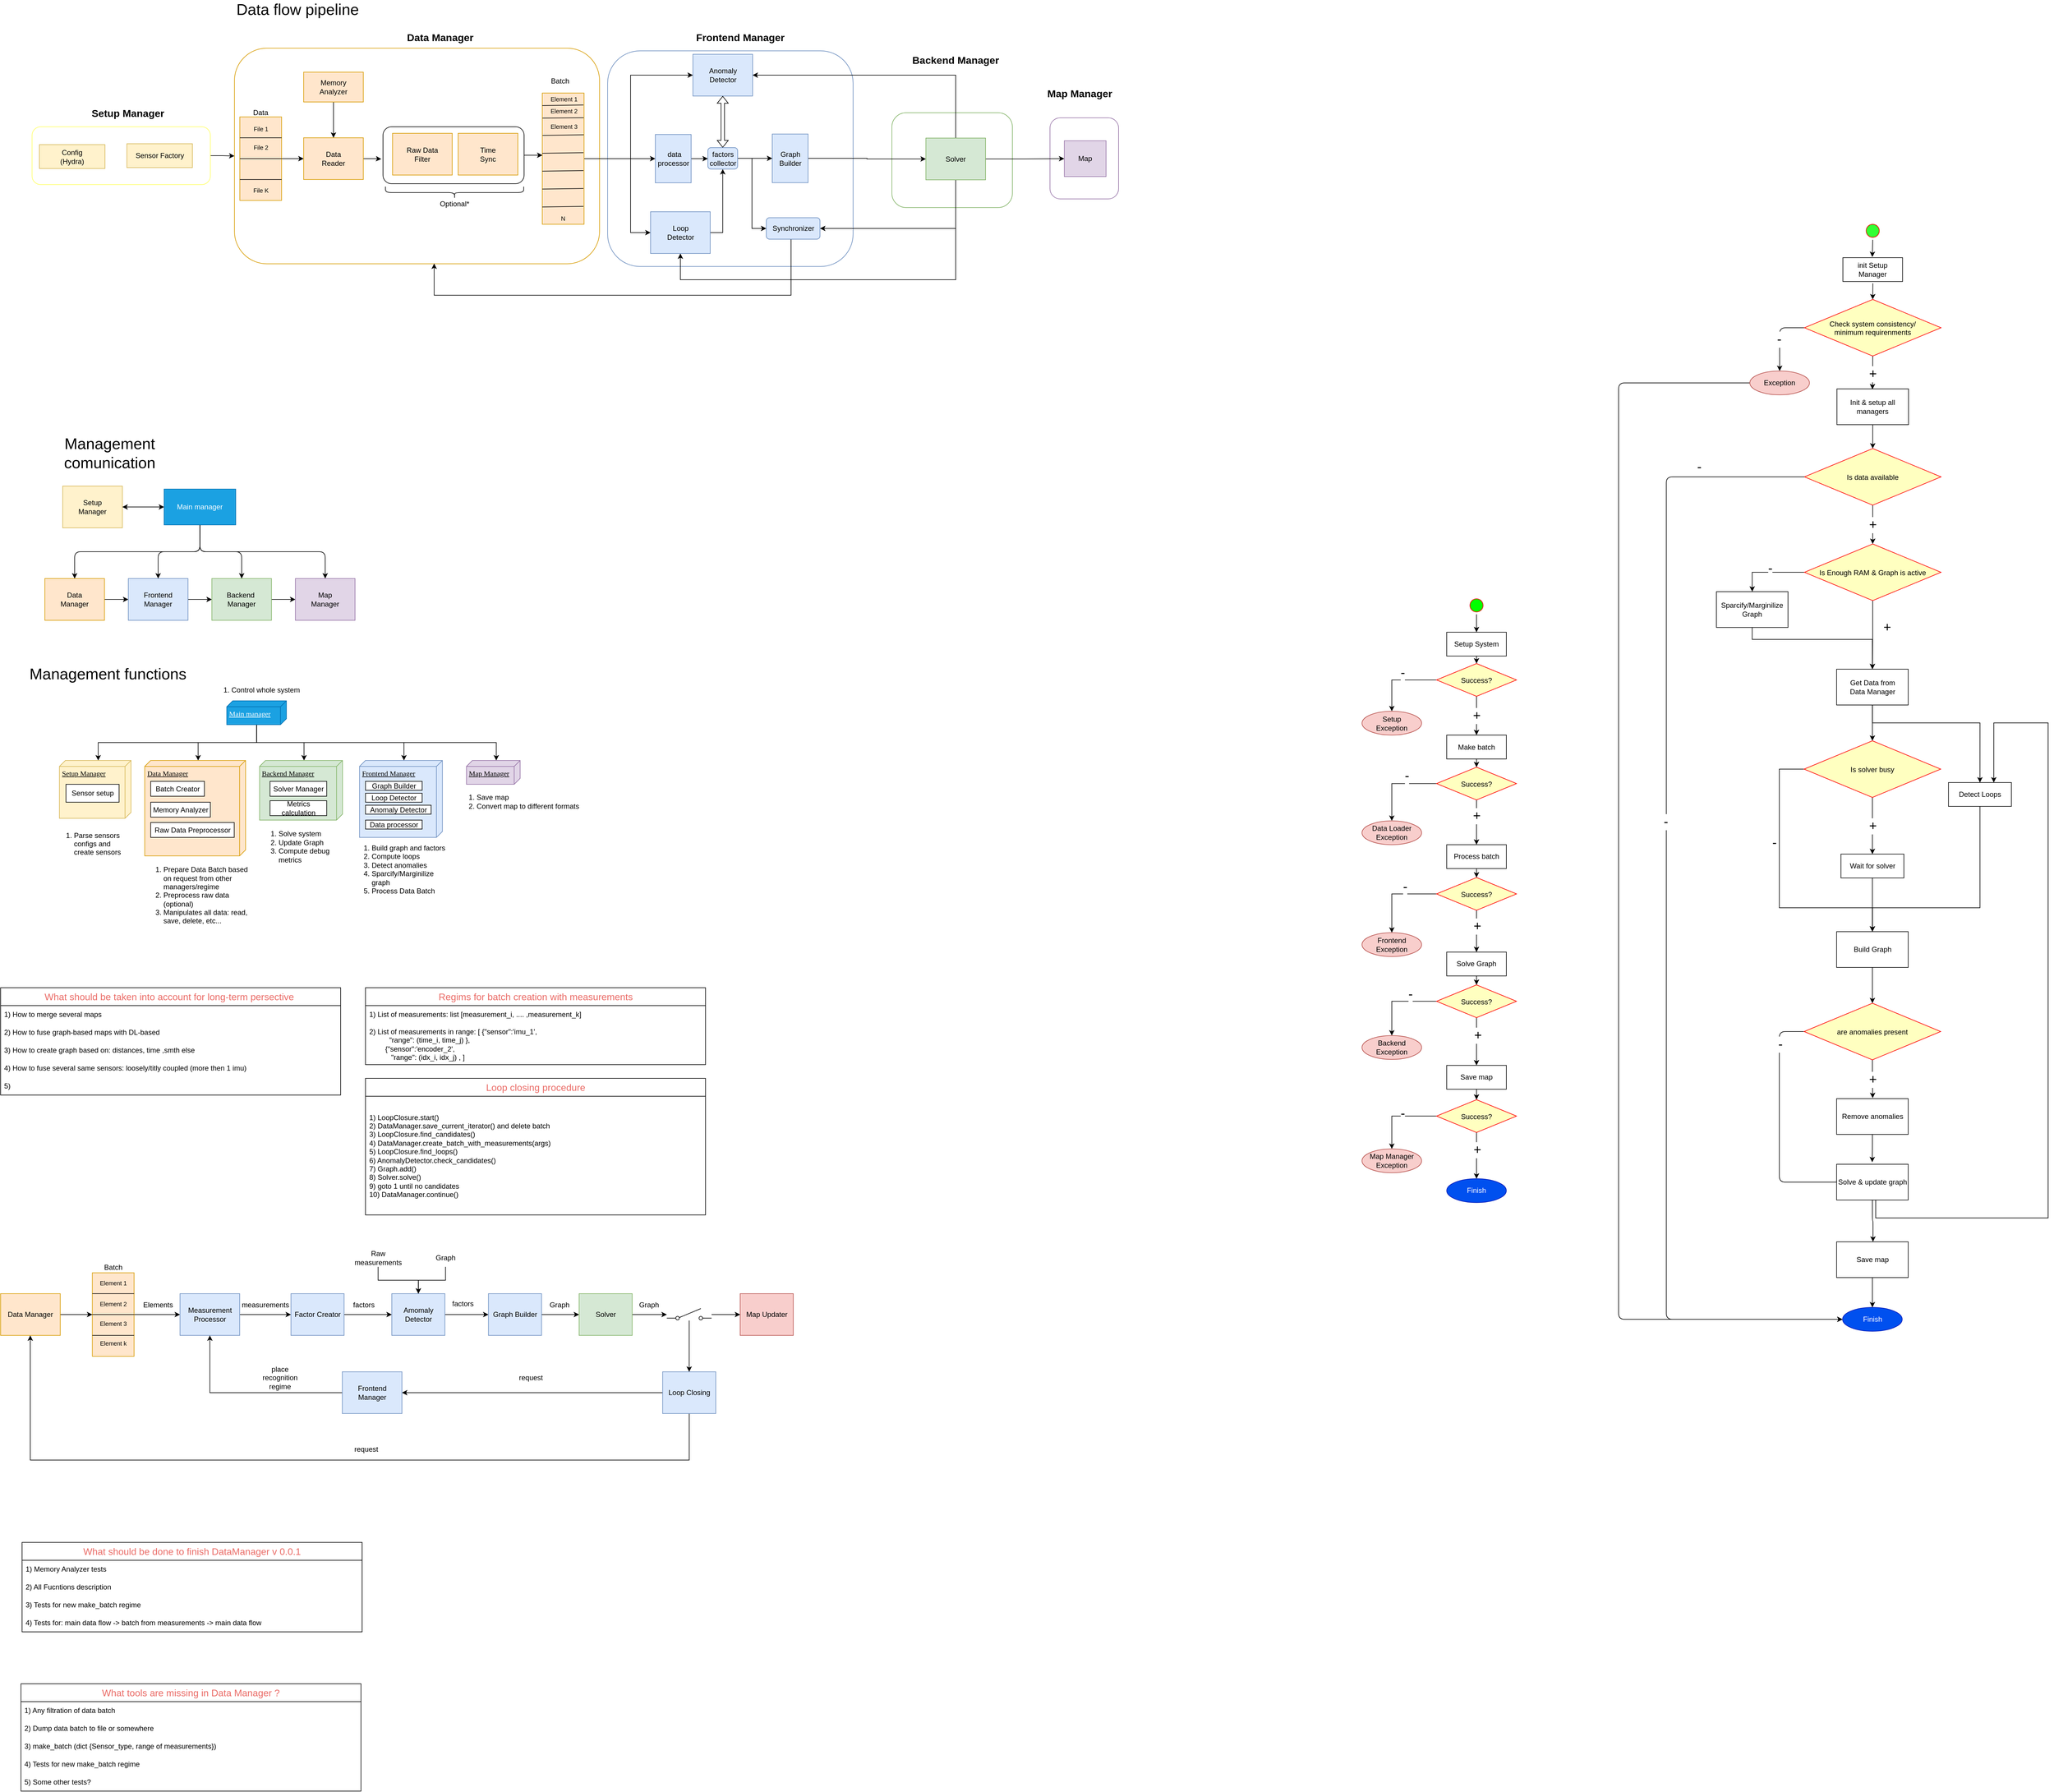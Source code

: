 <mxfile version="21.1.2" type="device">
  <diagram name="Page-1" id="amy6pQFvX8r8L1cMmpqH">
    <mxGraphModel dx="4176" dy="1064" grid="0" gridSize="10" guides="1" tooltips="1" connect="1" arrows="1" fold="1" page="1" pageScale="1" pageWidth="1169" pageHeight="1654" math="0" shadow="0">
      <root>
        <mxCell id="0" />
        <mxCell id="1" parent="0" />
        <mxCell id="KpYmoEpn27h0bMTAHkpe-18" value="" style="rounded=1;whiteSpace=wrap;html=1;fillColor=none;strokeColor=#9673a6;gradientDirection=north;gradientColor=default;" parent="1" vertex="1">
          <mxGeometry x="-551" y="205.5" width="115" height="136" as="geometry" />
        </mxCell>
        <mxCell id="KpYmoEpn27h0bMTAHkpe-16" value="" style="rounded=1;whiteSpace=wrap;html=1;fillColor=none;strokeColor=#82b366;gradientDirection=north;gradientColor=default;" parent="1" vertex="1">
          <mxGeometry x="-816" y="197" width="202" height="159" as="geometry" />
        </mxCell>
        <mxCell id="KpYmoEpn27h0bMTAHkpe-9" value="" style="rounded=1;whiteSpace=wrap;html=1;fillColor=none;strokeColor=#d79b00;gradientColor=#FFCE9F;gradientDirection=north;" parent="1" vertex="1">
          <mxGeometry x="-1918" y="88.75" width="612" height="361.5" as="geometry" />
        </mxCell>
        <mxCell id="KpYmoEpn27h0bMTAHkpe-14" value="" style="rounded=1;whiteSpace=wrap;html=1;fillColor=none;strokeColor=#6c8ebf;gradientDirection=north;gradientColor=default;" parent="1" vertex="1">
          <mxGeometry x="-1292.5" y="93.25" width="411.5" height="361.5" as="geometry" />
        </mxCell>
        <mxCell id="Sj2925MPbV6JyILS4WiL-18" style="edgeStyle=orthogonalEdgeStyle;rounded=0;orthogonalLoop=1;jettySize=auto;html=1;entryX=0;entryY=0.5;entryDx=0;entryDy=0;" parent="1" source="Sj2925MPbV6JyILS4WiL-1" target="Sj2925MPbV6JyILS4WiL-2" edge="1">
          <mxGeometry relative="1" as="geometry" />
        </mxCell>
        <mxCell id="Sj2925MPbV6JyILS4WiL-1" value="" style="rounded=0;whiteSpace=wrap;html=1;fillColor=#ffe6cc;strokeColor=#d79b00;" parent="1" vertex="1">
          <mxGeometry x="-1909" y="204" width="70" height="140" as="geometry" />
        </mxCell>
        <mxCell id="KpYmoEpn27h0bMTAHkpe-7" style="edgeStyle=orthogonalEdgeStyle;rounded=0;orthogonalLoop=1;jettySize=auto;html=1;entryX=-0.012;entryY=0.567;entryDx=0;entryDy=0;entryPerimeter=0;" parent="1" source="Sj2925MPbV6JyILS4WiL-2" target="KpYmoEpn27h0bMTAHkpe-1" edge="1">
          <mxGeometry relative="1" as="geometry" />
        </mxCell>
        <mxCell id="Sj2925MPbV6JyILS4WiL-2" value="&lt;div&gt;Data&lt;/div&gt;&lt;div&gt;Reader&lt;/div&gt;" style="rounded=0;whiteSpace=wrap;html=1;fillColor=#ffe6cc;strokeColor=#d79b00;" parent="1" vertex="1">
          <mxGeometry x="-1802" y="239" width="100" height="70" as="geometry" />
        </mxCell>
        <mxCell id="Sj2925MPbV6JyILS4WiL-3" value="&lt;div&gt;Raw Data&lt;/div&gt;&lt;div&gt;Filter&lt;br&gt;&lt;/div&gt;" style="rounded=0;whiteSpace=wrap;html=1;fillColor=#ffe6cc;strokeColor=#d79b00;" parent="1" vertex="1">
          <mxGeometry x="-1653" y="231.5" width="100" height="70" as="geometry" />
        </mxCell>
        <mxCell id="Sj2925MPbV6JyILS4WiL-4" value="&lt;div&gt;Time&lt;/div&gt;&lt;div&gt;Sync&lt;/div&gt;" style="rounded=0;whiteSpace=wrap;html=1;fillColor=#ffe6cc;strokeColor=#d79b00;" parent="1" vertex="1">
          <mxGeometry x="-1543" y="231.5" width="100" height="70" as="geometry" />
        </mxCell>
        <mxCell id="Our_2A3Br8wd2iKmhFW6-61" style="edgeStyle=orthogonalEdgeStyle;rounded=0;orthogonalLoop=1;jettySize=auto;html=1;exitX=1;exitY=0.5;exitDx=0;exitDy=0;" parent="1" source="Sj2925MPbV6JyILS4WiL-5" target="SyLNdEtbc1PO9mZHytDg-17" edge="1">
          <mxGeometry relative="1" as="geometry">
            <mxPoint x="-1253" y="274" as="targetPoint" />
          </mxGeometry>
        </mxCell>
        <mxCell id="Our_2A3Br8wd2iKmhFW6-67" style="edgeStyle=orthogonalEdgeStyle;rounded=0;orthogonalLoop=1;jettySize=auto;html=1;exitX=1;exitY=0.5;exitDx=0;exitDy=0;entryX=0;entryY=0.5;entryDx=0;entryDy=0;" parent="1" source="Sj2925MPbV6JyILS4WiL-5" target="Sj2925MPbV6JyILS4WiL-40" edge="1">
          <mxGeometry relative="1" as="geometry">
            <Array as="points">
              <mxPoint x="-1254" y="274" />
              <mxPoint x="-1254" y="134" />
            </Array>
          </mxGeometry>
        </mxCell>
        <mxCell id="SyLNdEtbc1PO9mZHytDg-24" style="edgeStyle=orthogonalEdgeStyle;rounded=0;orthogonalLoop=1;jettySize=auto;html=1;entryX=0;entryY=0.5;entryDx=0;entryDy=0;" parent="1" source="Sj2925MPbV6JyILS4WiL-5" target="Sj2925MPbV6JyILS4WiL-36" edge="1">
          <mxGeometry relative="1" as="geometry">
            <Array as="points">
              <mxPoint x="-1254" y="274" />
              <mxPoint x="-1254" y="398" />
            </Array>
          </mxGeometry>
        </mxCell>
        <mxCell id="Sj2925MPbV6JyILS4WiL-5" value="" style="rounded=0;whiteSpace=wrap;html=1;fillColor=#ffe6cc;strokeColor=#d79b00;" parent="1" vertex="1">
          <mxGeometry x="-1402" y="164" width="70" height="220" as="geometry" />
        </mxCell>
        <mxCell id="Sj2925MPbV6JyILS4WiL-6" value="" style="endArrow=none;html=1;rounded=0;entryX=0.99;entryY=0.188;entryDx=0;entryDy=0;entryPerimeter=0;exitX=0.005;exitY=0.191;exitDx=0;exitDy=0;exitPerimeter=0;" parent="1" source="Sj2925MPbV6JyILS4WiL-5" target="Sj2925MPbV6JyILS4WiL-5" edge="1">
          <mxGeometry width="50" height="50" relative="1" as="geometry">
            <mxPoint x="-1532" y="274" as="sourcePoint" />
            <mxPoint x="-1322" y="204" as="targetPoint" />
          </mxGeometry>
        </mxCell>
        <mxCell id="Sj2925MPbV6JyILS4WiL-10" value="" style="endArrow=none;html=1;rounded=0;entryX=0.99;entryY=0.188;entryDx=0;entryDy=0;entryPerimeter=0;exitX=0.005;exitY=0.191;exitDx=0;exitDy=0;exitPerimeter=0;" parent="1" edge="1">
          <mxGeometry width="50" height="50" relative="1" as="geometry">
            <mxPoint x="-1401.5" y="235" as="sourcePoint" />
            <mxPoint x="-1332.5" y="234" as="targetPoint" />
          </mxGeometry>
        </mxCell>
        <mxCell id="Sj2925MPbV6JyILS4WiL-11" value="" style="endArrow=none;html=1;rounded=0;entryX=0.99;entryY=0.188;entryDx=0;entryDy=0;entryPerimeter=0;exitX=0.005;exitY=0.191;exitDx=0;exitDy=0;exitPerimeter=0;" parent="1" edge="1">
          <mxGeometry width="50" height="50" relative="1" as="geometry">
            <mxPoint x="-1402" y="265" as="sourcePoint" />
            <mxPoint x="-1333" y="264" as="targetPoint" />
          </mxGeometry>
        </mxCell>
        <mxCell id="Sj2925MPbV6JyILS4WiL-12" value="" style="endArrow=none;html=1;rounded=0;entryX=0.99;entryY=0.188;entryDx=0;entryDy=0;entryPerimeter=0;exitX=0.005;exitY=0.191;exitDx=0;exitDy=0;exitPerimeter=0;" parent="1" edge="1">
          <mxGeometry width="50" height="50" relative="1" as="geometry">
            <mxPoint x="-1402" y="295" as="sourcePoint" />
            <mxPoint x="-1333" y="294" as="targetPoint" />
          </mxGeometry>
        </mxCell>
        <mxCell id="Sj2925MPbV6JyILS4WiL-13" value="" style="endArrow=none;html=1;rounded=0;entryX=0.99;entryY=0.188;entryDx=0;entryDy=0;entryPerimeter=0;exitX=0.005;exitY=0.191;exitDx=0;exitDy=0;exitPerimeter=0;" parent="1" edge="1">
          <mxGeometry width="50" height="50" relative="1" as="geometry">
            <mxPoint x="-1402" y="325" as="sourcePoint" />
            <mxPoint x="-1333" y="324" as="targetPoint" />
          </mxGeometry>
        </mxCell>
        <mxCell id="Sj2925MPbV6JyILS4WiL-14" value="" style="endArrow=none;html=1;rounded=0;entryX=0.99;entryY=0.188;entryDx=0;entryDy=0;entryPerimeter=0;exitX=0.005;exitY=0.191;exitDx=0;exitDy=0;exitPerimeter=0;" parent="1" edge="1">
          <mxGeometry width="50" height="50" relative="1" as="geometry">
            <mxPoint x="-1402" y="355" as="sourcePoint" />
            <mxPoint x="-1333" y="354" as="targetPoint" />
          </mxGeometry>
        </mxCell>
        <mxCell id="Sj2925MPbV6JyILS4WiL-15" value="" style="endArrow=none;html=1;rounded=0;entryX=0.99;entryY=0.188;entryDx=0;entryDy=0;entryPerimeter=0;exitX=0.005;exitY=0.191;exitDx=0;exitDy=0;exitPerimeter=0;" parent="1" edge="1">
          <mxGeometry width="50" height="50" relative="1" as="geometry">
            <mxPoint x="-1402" y="185" as="sourcePoint" />
            <mxPoint x="-1333" y="184" as="targetPoint" />
          </mxGeometry>
        </mxCell>
        <mxCell id="Sj2925MPbV6JyILS4WiL-17" style="edgeStyle=orthogonalEdgeStyle;rounded=0;orthogonalLoop=1;jettySize=auto;html=1;entryX=0.5;entryY=0;entryDx=0;entryDy=0;" parent="1" source="Sj2925MPbV6JyILS4WiL-16" target="Sj2925MPbV6JyILS4WiL-2" edge="1">
          <mxGeometry relative="1" as="geometry">
            <mxPoint x="-1752" y="199" as="targetPoint" />
          </mxGeometry>
        </mxCell>
        <mxCell id="Sj2925MPbV6JyILS4WiL-16" value="&lt;div&gt;Memory&lt;/div&gt;&lt;div&gt;Analyzer&lt;br&gt;&lt;/div&gt;" style="rounded=0;whiteSpace=wrap;html=1;fillColor=#ffe6cc;strokeColor=#d79b00;" parent="1" vertex="1">
          <mxGeometry x="-1802" y="129" width="100" height="50" as="geometry" />
        </mxCell>
        <mxCell id="Sj2925MPbV6JyILS4WiL-27" value="Batch" style="text;html=1;strokeColor=none;fillColor=none;align=center;verticalAlign=middle;whiteSpace=wrap;rounded=0;" parent="1" vertex="1">
          <mxGeometry x="-1402" y="129" width="60" height="30" as="geometry" />
        </mxCell>
        <mxCell id="Sj2925MPbV6JyILS4WiL-35" style="edgeStyle=orthogonalEdgeStyle;rounded=0;orthogonalLoop=1;jettySize=auto;html=1;entryX=0;entryY=0.5;entryDx=0;entryDy=0;" parent="1" source="Sj2925MPbV6JyILS4WiL-32" target="Sj2925MPbV6JyILS4WiL-34" edge="1">
          <mxGeometry relative="1" as="geometry" />
        </mxCell>
        <mxCell id="Our_2A3Br8wd2iKmhFW6-68" style="edgeStyle=orthogonalEdgeStyle;rounded=0;orthogonalLoop=1;jettySize=auto;html=1;exitX=0.5;exitY=1;exitDx=0;exitDy=0;entryX=0.5;entryY=1;entryDx=0;entryDy=0;" parent="1" source="Sj2925MPbV6JyILS4WiL-32" target="Sj2925MPbV6JyILS4WiL-36" edge="1">
          <mxGeometry relative="1" as="geometry">
            <Array as="points">
              <mxPoint x="-709" y="477" />
              <mxPoint x="-1170" y="477" />
            </Array>
          </mxGeometry>
        </mxCell>
        <mxCell id="Our_2A3Br8wd2iKmhFW6-73" style="edgeStyle=orthogonalEdgeStyle;rounded=0;orthogonalLoop=1;jettySize=auto;html=1;exitX=0.5;exitY=0;exitDx=0;exitDy=0;entryX=1;entryY=0.5;entryDx=0;entryDy=0;" parent="1" source="Sj2925MPbV6JyILS4WiL-32" target="Sj2925MPbV6JyILS4WiL-40" edge="1">
          <mxGeometry relative="1" as="geometry" />
        </mxCell>
        <mxCell id="SyLNdEtbc1PO9mZHytDg-31" style="edgeStyle=orthogonalEdgeStyle;rounded=0;orthogonalLoop=1;jettySize=auto;html=1;entryX=1;entryY=0.5;entryDx=0;entryDy=0;exitX=0.5;exitY=1;exitDx=0;exitDy=0;" parent="1" source="Sj2925MPbV6JyILS4WiL-32" target="SyLNdEtbc1PO9mZHytDg-28" edge="1">
          <mxGeometry relative="1" as="geometry" />
        </mxCell>
        <mxCell id="Sj2925MPbV6JyILS4WiL-32" value="Solver" style="rounded=0;whiteSpace=wrap;html=1;fillColor=#d5e8d4;strokeColor=#82b366;" parent="1" vertex="1">
          <mxGeometry x="-759" y="239.5" width="100" height="70" as="geometry" />
        </mxCell>
        <mxCell id="Sj2925MPbV6JyILS4WiL-34" value="Map" style="rounded=0;whiteSpace=wrap;html=1;fillColor=#e1d5e7;strokeColor=#9673a6;" parent="1" vertex="1">
          <mxGeometry x="-527" y="244" width="70" height="60" as="geometry" />
        </mxCell>
        <mxCell id="SyLNdEtbc1PO9mZHytDg-40" style="edgeStyle=orthogonalEdgeStyle;rounded=0;orthogonalLoop=1;jettySize=auto;html=1;entryX=0.5;entryY=1;entryDx=0;entryDy=0;" parent="1" source="Sj2925MPbV6JyILS4WiL-36" target="SyLNdEtbc1PO9mZHytDg-34" edge="1">
          <mxGeometry relative="1" as="geometry">
            <Array as="points">
              <mxPoint x="-1099.5" y="398" />
            </Array>
          </mxGeometry>
        </mxCell>
        <mxCell id="Sj2925MPbV6JyILS4WiL-36" value="Loop&lt;br&gt;Detector" style="rounded=0;whiteSpace=wrap;html=1;fillColor=#dae8fc;strokeColor=#6c8ebf;" parent="1" vertex="1">
          <mxGeometry x="-1220.5" y="363" width="100" height="70" as="geometry" />
        </mxCell>
        <mxCell id="Sj2925MPbV6JyILS4WiL-40" value="&lt;div&gt;Anomaly&lt;/div&gt;&lt;div&gt;Detector&lt;br&gt;&lt;/div&gt;" style="rounded=0;whiteSpace=wrap;html=1;fillColor=#dae8fc;strokeColor=#6c8ebf;" parent="1" vertex="1">
          <mxGeometry x="-1149.5" y="99" width="100" height="70" as="geometry" />
        </mxCell>
        <mxCell id="Our_2A3Br8wd2iKmhFW6-84" style="edgeStyle=orthogonalEdgeStyle;orthogonalLoop=1;jettySize=auto;html=1;exitX=0.5;exitY=1;exitDx=0;exitDy=0;entryX=0.5;entryY=0;entryDx=0;entryDy=0;" parent="1" source="Sj2925MPbV6JyILS4WiL-57" target="Sj2925MPbV6JyILS4WiL-58" edge="1">
          <mxGeometry relative="1" as="geometry" />
        </mxCell>
        <mxCell id="Our_2A3Br8wd2iKmhFW6-85" style="edgeStyle=orthogonalEdgeStyle;orthogonalLoop=1;jettySize=auto;html=1;exitX=0.5;exitY=1;exitDx=0;exitDy=0;entryX=0.5;entryY=0;entryDx=0;entryDy=0;" parent="1" source="Sj2925MPbV6JyILS4WiL-57" target="Sj2925MPbV6JyILS4WiL-59" edge="1">
          <mxGeometry relative="1" as="geometry" />
        </mxCell>
        <mxCell id="Our_2A3Br8wd2iKmhFW6-86" style="edgeStyle=orthogonalEdgeStyle;orthogonalLoop=1;jettySize=auto;html=1;exitX=0.5;exitY=1;exitDx=0;exitDy=0;entryX=0.5;entryY=0;entryDx=0;entryDy=0;" parent="1" source="Sj2925MPbV6JyILS4WiL-57" target="Sj2925MPbV6JyILS4WiL-60" edge="1">
          <mxGeometry relative="1" as="geometry" />
        </mxCell>
        <mxCell id="Our_2A3Br8wd2iKmhFW6-87" style="edgeStyle=orthogonalEdgeStyle;orthogonalLoop=1;jettySize=auto;html=1;exitX=0.5;exitY=1;exitDx=0;exitDy=0;entryX=0.5;entryY=0;entryDx=0;entryDy=0;" parent="1" source="Sj2925MPbV6JyILS4WiL-57" target="Sj2925MPbV6JyILS4WiL-61" edge="1">
          <mxGeometry relative="1" as="geometry" />
        </mxCell>
        <mxCell id="Sj2925MPbV6JyILS4WiL-57" value="Main manager" style="rounded=0;whiteSpace=wrap;html=1;fillColor=#1ba1e2;fontColor=#ffffff;strokeColor=#006EAF;" parent="1" vertex="1">
          <mxGeometry x="-2035.88" y="828" width="120" height="60" as="geometry" />
        </mxCell>
        <mxCell id="Our_2A3Br8wd2iKmhFW6-7" style="edgeStyle=orthogonalEdgeStyle;rounded=0;orthogonalLoop=1;jettySize=auto;html=1;exitX=1;exitY=0.5;exitDx=0;exitDy=0;entryX=0;entryY=0.5;entryDx=0;entryDy=0;" parent="1" source="Sj2925MPbV6JyILS4WiL-58" target="Sj2925MPbV6JyILS4WiL-59" edge="1">
          <mxGeometry relative="1" as="geometry" />
        </mxCell>
        <mxCell id="Sj2925MPbV6JyILS4WiL-58" value="&lt;div&gt;Data&lt;/div&gt;&lt;div&gt;Manager&lt;br&gt;&lt;/div&gt;" style="rounded=0;whiteSpace=wrap;html=1;fillColor=#ffe6cc;strokeColor=#d79b00;" parent="1" vertex="1">
          <mxGeometry x="-2235.88" y="978" width="100" height="70" as="geometry" />
        </mxCell>
        <mxCell id="Our_2A3Br8wd2iKmhFW6-8" style="edgeStyle=orthogonalEdgeStyle;rounded=0;orthogonalLoop=1;jettySize=auto;html=1;exitX=1;exitY=0.5;exitDx=0;exitDy=0;entryX=0;entryY=0.5;entryDx=0;entryDy=0;" parent="1" source="Sj2925MPbV6JyILS4WiL-59" target="Sj2925MPbV6JyILS4WiL-60" edge="1">
          <mxGeometry relative="1" as="geometry" />
        </mxCell>
        <mxCell id="Sj2925MPbV6JyILS4WiL-59" value="Frontend Manager" style="rounded=0;whiteSpace=wrap;html=1;fillColor=#dae8fc;strokeColor=#6c8ebf;" parent="1" vertex="1">
          <mxGeometry x="-2095.88" y="978" width="100" height="70" as="geometry" />
        </mxCell>
        <mxCell id="Our_2A3Br8wd2iKmhFW6-9" style="edgeStyle=orthogonalEdgeStyle;rounded=0;orthogonalLoop=1;jettySize=auto;html=1;exitX=1;exitY=0.5;exitDx=0;exitDy=0;entryX=0;entryY=0.5;entryDx=0;entryDy=0;" parent="1" source="Sj2925MPbV6JyILS4WiL-60" target="Sj2925MPbV6JyILS4WiL-61" edge="1">
          <mxGeometry relative="1" as="geometry" />
        </mxCell>
        <mxCell id="Sj2925MPbV6JyILS4WiL-60" value="&lt;div&gt;Backend&amp;nbsp;&lt;/div&gt;&lt;div&gt;Manager&lt;/div&gt;" style="rounded=0;whiteSpace=wrap;html=1;fillColor=#d5e8d4;strokeColor=#82b366;" parent="1" vertex="1">
          <mxGeometry x="-1955.88" y="978" width="100" height="70" as="geometry" />
        </mxCell>
        <mxCell id="Sj2925MPbV6JyILS4WiL-61" value="&lt;div&gt;Map&lt;/div&gt;&lt;div&gt;Manager&lt;br&gt;&lt;/div&gt;" style="rounded=0;whiteSpace=wrap;html=1;fillColor=#e1d5e7;strokeColor=#9673a6;" parent="1" vertex="1">
          <mxGeometry x="-1815.88" y="978" width="100" height="70" as="geometry" />
        </mxCell>
        <mxCell id="PIaccMXLNr0q7VpcvSsv-3" value="&lt;div&gt;Setup&lt;/div&gt;&lt;div&gt;Manager&lt;br&gt;&lt;/div&gt;" style="rounded=0;whiteSpace=wrap;html=1;fillColor=#fff2cc;strokeColor=#d6b656;" parent="1" vertex="1">
          <mxGeometry x="-2205.88" y="823" width="100" height="70" as="geometry" />
        </mxCell>
        <mxCell id="KpYmoEpn27h0bMTAHkpe-23" style="edgeStyle=orthogonalEdgeStyle;rounded=0;orthogonalLoop=1;jettySize=auto;html=1;entryX=0;entryY=0;entryDx=0;entryDy=55;entryPerimeter=0;" parent="1" source="Our_2A3Br8wd2iKmhFW6-23" target="Our_2A3Br8wd2iKmhFW6-35" edge="1">
          <mxGeometry relative="1" as="geometry">
            <Array as="points">
              <mxPoint x="-1880.88" y="1253" />
              <mxPoint x="-2145.88" y="1253" />
            </Array>
          </mxGeometry>
        </mxCell>
        <mxCell id="KpYmoEpn27h0bMTAHkpe-24" style="edgeStyle=orthogonalEdgeStyle;rounded=0;orthogonalLoop=1;jettySize=auto;html=1;entryX=0;entryY=0;entryDx=0;entryDy=79.5;entryPerimeter=0;" parent="1" source="Our_2A3Br8wd2iKmhFW6-23" target="Our_2A3Br8wd2iKmhFW6-24" edge="1">
          <mxGeometry relative="1" as="geometry" />
        </mxCell>
        <mxCell id="KpYmoEpn27h0bMTAHkpe-25" style="edgeStyle=orthogonalEdgeStyle;rounded=0;orthogonalLoop=1;jettySize=auto;html=1;entryX=0;entryY=0;entryDx=0;entryDy=64.5;entryPerimeter=0;" parent="1" source="Our_2A3Br8wd2iKmhFW6-23" target="Our_2A3Br8wd2iKmhFW6-27" edge="1">
          <mxGeometry relative="1" as="geometry" />
        </mxCell>
        <mxCell id="KpYmoEpn27h0bMTAHkpe-26" style="edgeStyle=orthogonalEdgeStyle;rounded=0;orthogonalLoop=1;jettySize=auto;html=1;entryX=0;entryY=0;entryDx=0;entryDy=64.5;entryPerimeter=0;" parent="1" source="Our_2A3Br8wd2iKmhFW6-23" target="Our_2A3Br8wd2iKmhFW6-26" edge="1">
          <mxGeometry relative="1" as="geometry">
            <Array as="points">
              <mxPoint x="-1880.88" y="1253" />
              <mxPoint x="-1633.88" y="1253" />
            </Array>
          </mxGeometry>
        </mxCell>
        <mxCell id="KpYmoEpn27h0bMTAHkpe-27" style="edgeStyle=orthogonalEdgeStyle;rounded=0;orthogonalLoop=1;jettySize=auto;html=1;entryX=0;entryY=0;entryDx=0;entryDy=40;entryPerimeter=0;" parent="1" source="Our_2A3Br8wd2iKmhFW6-23" target="Our_2A3Br8wd2iKmhFW6-25" edge="1">
          <mxGeometry relative="1" as="geometry">
            <Array as="points">
              <mxPoint x="-1880.88" y="1253" />
              <mxPoint x="-1478.88" y="1253" />
            </Array>
          </mxGeometry>
        </mxCell>
        <mxCell id="Our_2A3Br8wd2iKmhFW6-23" value="Main manager" style="verticalAlign=top;align=left;spacingTop=8;spacingLeft=2;spacingRight=12;shape=cube;size=10;direction=south;fontStyle=4;html=1;rounded=0;shadow=0;comic=0;labelBackgroundColor=none;strokeWidth=1;fontFamily=Verdana;fontSize=12;fillColor=#1ba1e2;fontColor=#ffffff;strokeColor=#006EAF;" parent="1" vertex="1">
          <mxGeometry x="-1930.88" y="1183" width="100" height="40" as="geometry" />
        </mxCell>
        <mxCell id="Our_2A3Br8wd2iKmhFW6-24" value="Data Manager" style="verticalAlign=top;align=left;spacingTop=8;spacingLeft=2;spacingRight=12;shape=cube;size=10;direction=south;fontStyle=4;html=1;rounded=0;shadow=0;comic=0;labelBackgroundColor=none;strokeWidth=1;fontFamily=Verdana;fontSize=12;fillColor=#ffe6cc;strokeColor=#d79b00;" parent="1" vertex="1">
          <mxGeometry x="-2068.38" y="1283" width="169" height="160" as="geometry" />
        </mxCell>
        <mxCell id="Our_2A3Br8wd2iKmhFW6-25" value="Map Manager" style="verticalAlign=top;align=left;spacingTop=8;spacingLeft=2;spacingRight=12;shape=cube;size=10;direction=south;fontStyle=4;html=1;rounded=0;shadow=0;comic=0;labelBackgroundColor=none;strokeWidth=1;fontFamily=Verdana;fontSize=12;fillColor=#e1d5e7;strokeColor=#9673a6;" parent="1" vertex="1">
          <mxGeometry x="-1529.13" y="1283" width="90" height="40" as="geometry" />
        </mxCell>
        <mxCell id="Our_2A3Br8wd2iKmhFW6-26" value="Frontend Manager" style="verticalAlign=top;align=left;spacingTop=8;spacingLeft=2;spacingRight=12;shape=cube;size=10;direction=south;fontStyle=4;html=1;rounded=0;shadow=0;comic=0;labelBackgroundColor=none;strokeWidth=1;fontFamily=Verdana;fontSize=12;fillColor=#dae8fc;strokeColor=#6c8ebf;" parent="1" vertex="1">
          <mxGeometry x="-1708.38" y="1283" width="139" height="129" as="geometry" />
        </mxCell>
        <mxCell id="Our_2A3Br8wd2iKmhFW6-27" value="Backend Manager" style="verticalAlign=top;align=left;spacingTop=8;spacingLeft=2;spacingRight=12;shape=cube;size=10;direction=south;fontStyle=4;html=1;rounded=0;shadow=0;comic=0;labelBackgroundColor=none;strokeWidth=1;fontFamily=Verdana;fontSize=12;fillColor=#d5e8d4;strokeColor=#82b366;" parent="1" vertex="1">
          <mxGeometry x="-1875.88" y="1283" width="139" height="100" as="geometry" />
        </mxCell>
        <mxCell id="Our_2A3Br8wd2iKmhFW6-28" value="Solver Manager" style="rounded=0;whiteSpace=wrap;html=1;" parent="1" vertex="1">
          <mxGeometry x="-1858.38" y="1318" width="95" height="25" as="geometry" />
        </mxCell>
        <mxCell id="Our_2A3Br8wd2iKmhFW6-29" value="Batch Creator" style="rounded=0;whiteSpace=wrap;html=1;" parent="1" vertex="1">
          <mxGeometry x="-2058.38" y="1318" width="90" height="25" as="geometry" />
        </mxCell>
        <mxCell id="Our_2A3Br8wd2iKmhFW6-30" value="Memory Analyzer" style="rounded=0;whiteSpace=wrap;html=1;" parent="1" vertex="1">
          <mxGeometry x="-2058.38" y="1353" width="100" height="25" as="geometry" />
        </mxCell>
        <mxCell id="Our_2A3Br8wd2iKmhFW6-31" value="Raw Data Preprocessor" style="rounded=0;whiteSpace=wrap;html=1;" parent="1" vertex="1">
          <mxGeometry x="-2058.38" y="1387" width="140" height="25" as="geometry" />
        </mxCell>
        <mxCell id="Our_2A3Br8wd2iKmhFW6-33" value="Graph Builder" style="rounded=0;whiteSpace=wrap;html=1;" parent="1" vertex="1">
          <mxGeometry x="-1698.38" y="1318" width="95" height="15" as="geometry" />
        </mxCell>
        <mxCell id="Our_2A3Br8wd2iKmhFW6-34" value="Loop Detector" style="rounded=0;whiteSpace=wrap;html=1;" parent="1" vertex="1">
          <mxGeometry x="-1698.38" y="1338" width="95" height="15" as="geometry" />
        </mxCell>
        <mxCell id="Our_2A3Br8wd2iKmhFW6-35" value="Setup Manager" style="verticalAlign=top;align=left;spacingTop=8;spacingLeft=2;spacingRight=12;shape=cube;size=10;direction=south;fontStyle=4;html=1;rounded=0;shadow=0;comic=0;labelBackgroundColor=none;strokeWidth=1;fontFamily=Verdana;fontSize=12;fillColor=#fff2cc;strokeColor=#d6b656;" parent="1" vertex="1">
          <mxGeometry x="-2211.38" y="1283" width="120" height="97" as="geometry" />
        </mxCell>
        <mxCell id="Our_2A3Br8wd2iKmhFW6-36" value="Sensor setup" style="rounded=0;whiteSpace=wrap;html=1;" parent="1" vertex="1">
          <mxGeometry x="-2200.38" y="1323" width="89" height="30" as="geometry" />
        </mxCell>
        <mxCell id="Our_2A3Br8wd2iKmhFW6-37" value="Anomaly Detector" style="rounded=0;whiteSpace=wrap;html=1;" parent="1" vertex="1">
          <mxGeometry x="-1698.38" y="1358" width="110" height="15" as="geometry" />
        </mxCell>
        <mxCell id="Our_2A3Br8wd2iKmhFW6-49" value="&lt;ol style=&quot;&quot;&gt;&lt;li&gt;Prepare Data Batch based on request from other managers/regime&lt;/li&gt;&lt;li&gt;Preprocess raw data (optional)&lt;/li&gt;&lt;li&gt;Manipulates all data: read, save, delete, etc...&lt;/li&gt;&lt;/ol&gt;" style="text;strokeColor=none;fillColor=none;html=1;whiteSpace=wrap;verticalAlign=middle;overflow=hidden;rounded=0;" parent="1" vertex="1">
          <mxGeometry x="-2078.88" y="1443" width="190" height="132" as="geometry" />
        </mxCell>
        <mxCell id="Our_2A3Br8wd2iKmhFW6-50" value="&lt;ol style=&quot;&quot;&gt;&lt;li&gt;Build graph and factors&lt;/li&gt;&lt;li&gt;Compute loops&lt;/li&gt;&lt;li&gt;Detect anomalies&lt;/li&gt;&lt;li&gt;Sparcify/Marginilize graph&lt;/li&gt;&lt;li&gt;Process Data Batch&lt;/li&gt;&lt;/ol&gt;" style="text;strokeColor=none;fillColor=none;html=1;whiteSpace=wrap;verticalAlign=middle;overflow=hidden;rounded=0;" parent="1" vertex="1">
          <mxGeometry x="-1729.88" y="1408" width="173" height="105" as="geometry" />
        </mxCell>
        <mxCell id="Our_2A3Br8wd2iKmhFW6-51" value="&lt;div&gt;&lt;br&gt;&lt;/div&gt;&lt;ol style=&quot;&quot;&gt;&lt;li&gt;Solve system&lt;/li&gt;&lt;li&gt;Update Graph&lt;/li&gt;&lt;li&gt;Compute debug metrics&lt;/li&gt;&lt;/ol&gt;" style="text;strokeColor=none;fillColor=none;html=1;whiteSpace=wrap;verticalAlign=middle;overflow=hidden;rounded=0;" parent="1" vertex="1">
          <mxGeometry x="-1885.88" y="1370" width="139.5" height="93" as="geometry" />
        </mxCell>
        <mxCell id="Our_2A3Br8wd2iKmhFW6-52" value="&lt;ol style=&quot;&quot;&gt;&lt;li style=&quot;&quot;&gt;&lt;font style=&quot;font-size: 12px;&quot;&gt;Control whole system&lt;/font&gt;&lt;/li&gt;&lt;/ol&gt;" style="text;strokeColor=none;fillColor=none;html=1;whiteSpace=wrap;verticalAlign=middle;overflow=hidden;rounded=0;" parent="1" vertex="1">
          <mxGeometry x="-1964.63" y="1143" width="167.5" height="30" as="geometry" />
        </mxCell>
        <mxCell id="Our_2A3Br8wd2iKmhFW6-53" value="&lt;ol style=&quot;&quot;&gt;&lt;li&gt;Parse sensors configs and create sensors&lt;/li&gt;&lt;/ol&gt;" style="text;strokeColor=none;fillColor=none;html=1;whiteSpace=wrap;verticalAlign=middle;overflow=hidden;rounded=0;" parent="1" vertex="1">
          <mxGeometry x="-2229.25" y="1386.5" width="126" height="60" as="geometry" />
        </mxCell>
        <mxCell id="Our_2A3Br8wd2iKmhFW6-54" value="&lt;ol style=&quot;&quot;&gt;&lt;li&gt;Save map&lt;/li&gt;&lt;li&gt;Convert map to different formats&lt;/li&gt;&lt;/ol&gt;" style="text;strokeColor=none;fillColor=none;html=1;whiteSpace=wrap;verticalAlign=middle;overflow=hidden;rounded=0;" parent="1" vertex="1">
          <mxGeometry x="-1554.13" y="1323" width="294" height="57.5" as="geometry" />
        </mxCell>
        <mxCell id="Our_2A3Br8wd2iKmhFW6-55" value="Metrics calculation" style="rounded=0;whiteSpace=wrap;html=1;" parent="1" vertex="1">
          <mxGeometry x="-1858.38" y="1350.5" width="95" height="25" as="geometry" />
        </mxCell>
        <mxCell id="Our_2A3Br8wd2iKmhFW6-72" value="" style="endArrow=classic;startArrow=classic;html=1;rounded=0;exitX=1;exitY=0.5;exitDx=0;exitDy=0;entryX=0;entryY=0.5;entryDx=0;entryDy=0;" parent="1" source="PIaccMXLNr0q7VpcvSsv-3" target="Sj2925MPbV6JyILS4WiL-57" edge="1">
          <mxGeometry width="50" height="50" relative="1" as="geometry">
            <mxPoint x="-1636.88" y="758" as="sourcePoint" />
            <mxPoint x="-1586.88" y="708" as="targetPoint" />
          </mxGeometry>
        </mxCell>
        <mxCell id="Our_2A3Br8wd2iKmhFW6-74" value="&lt;font style=&quot;font-size: 26px;&quot;&gt;Data flow pipeline&lt;/font&gt;" style="text;html=1;strokeColor=none;fillColor=none;align=center;verticalAlign=middle;whiteSpace=wrap;rounded=0;" parent="1" vertex="1">
          <mxGeometry x="-1943" y="9" width="261.5" height="30" as="geometry" />
        </mxCell>
        <mxCell id="Our_2A3Br8wd2iKmhFW6-75" value="&lt;font style=&quot;font-size: 26px;&quot;&gt;Management comunication&lt;/font&gt;" style="text;html=1;strokeColor=none;fillColor=none;align=center;verticalAlign=middle;whiteSpace=wrap;rounded=0;" parent="1" vertex="1">
          <mxGeometry x="-2258.38" y="753" width="261.5" height="30" as="geometry" />
        </mxCell>
        <mxCell id="Our_2A3Br8wd2iKmhFW6-76" value="&lt;span style=&quot;font-size: 26px;&quot;&gt;Management functions&lt;/span&gt;" style="text;html=1;strokeColor=none;fillColor=none;align=center;verticalAlign=middle;whiteSpace=wrap;rounded=0;" parent="1" vertex="1">
          <mxGeometry x="-2275.88" y="1123" width="291.5" height="30" as="geometry" />
        </mxCell>
        <mxCell id="Our_2A3Br8wd2iKmhFW6-77" value="&lt;font style=&quot;font-size: 10px;&quot;&gt;Element 1&lt;/font&gt;" style="text;html=1;strokeColor=none;fillColor=none;align=center;verticalAlign=middle;whiteSpace=wrap;rounded=0;" parent="1" vertex="1">
          <mxGeometry x="-1393" y="169" width="55" height="10" as="geometry" />
        </mxCell>
        <mxCell id="Our_2A3Br8wd2iKmhFW6-80" value="&lt;font style=&quot;font-size: 10px;&quot;&gt;N&lt;/font&gt;" style="text;html=1;strokeColor=none;fillColor=none;align=center;verticalAlign=middle;whiteSpace=wrap;rounded=0;" parent="1" vertex="1">
          <mxGeometry x="-1379" y="369" width="24" height="10" as="geometry" />
        </mxCell>
        <mxCell id="rgx_yNhjNNztfCn2ezIr-1" value="" style="endArrow=none;html=1;rounded=0;entryX=1;entryY=0.25;entryDx=0;entryDy=0;exitX=0;exitY=0.25;exitDx=0;exitDy=0;" parent="1" source="Sj2925MPbV6JyILS4WiL-1" target="Sj2925MPbV6JyILS4WiL-1" edge="1">
          <mxGeometry width="50" height="50" relative="1" as="geometry">
            <mxPoint x="-1902" y="274.5" as="sourcePoint" />
            <mxPoint x="-1833" y="273.5" as="targetPoint" />
          </mxGeometry>
        </mxCell>
        <mxCell id="rgx_yNhjNNztfCn2ezIr-2" value="" style="endArrow=none;html=1;rounded=0;entryX=1;entryY=0.5;entryDx=0;entryDy=0;exitX=0;exitY=0.5;exitDx=0;exitDy=0;" parent="1" source="Sj2925MPbV6JyILS4WiL-1" target="Sj2925MPbV6JyILS4WiL-1" edge="1">
          <mxGeometry width="50" height="50" relative="1" as="geometry">
            <mxPoint x="-1899" y="249" as="sourcePoint" />
            <mxPoint x="-1829" y="249" as="targetPoint" />
          </mxGeometry>
        </mxCell>
        <mxCell id="rgx_yNhjNNztfCn2ezIr-3" value="" style="endArrow=none;html=1;rounded=0;entryX=1;entryY=0.75;entryDx=0;entryDy=0;exitX=0;exitY=0.75;exitDx=0;exitDy=0;" parent="1" source="Sj2925MPbV6JyILS4WiL-1" target="Sj2925MPbV6JyILS4WiL-1" edge="1">
          <mxGeometry width="50" height="50" relative="1" as="geometry">
            <mxPoint x="-1889" y="259" as="sourcePoint" />
            <mxPoint x="-1819" y="259" as="targetPoint" />
          </mxGeometry>
        </mxCell>
        <mxCell id="rgx_yNhjNNztfCn2ezIr-4" value="&lt;font style=&quot;font-size: 10px;&quot;&gt;File 1&lt;/font&gt;" style="text;html=1;strokeColor=none;fillColor=none;align=center;verticalAlign=middle;whiteSpace=wrap;rounded=0;" parent="1" vertex="1">
          <mxGeometry x="-1894.5" y="219" width="41" height="10" as="geometry" />
        </mxCell>
        <mxCell id="rgx_yNhjNNztfCn2ezIr-10" value="Data" style="text;html=1;strokeColor=none;fillColor=none;align=center;verticalAlign=middle;whiteSpace=wrap;rounded=0;" parent="1" vertex="1">
          <mxGeometry x="-1892" y="189" width="36" height="15" as="geometry" />
        </mxCell>
        <mxCell id="rgx_yNhjNNztfCn2ezIr-65" style="edgeStyle=orthogonalEdgeStyle;orthogonalLoop=1;jettySize=auto;html=1;exitX=0.5;exitY=1;exitDx=0;exitDy=0;entryX=0.496;entryY=0.012;entryDx=0;entryDy=0;entryPerimeter=0;" parent="1" source="rgx_yNhjNNztfCn2ezIr-40" target="rgx_yNhjNNztfCn2ezIr-78" edge="1">
          <mxGeometry relative="1" as="geometry">
            <mxPoint x="1017.9" y="630.36" as="targetPoint" />
          </mxGeometry>
        </mxCell>
        <mxCell id="rgx_yNhjNNztfCn2ezIr-67" value="&lt;font style=&quot;font-size: 22px;&quot;&gt;+&lt;/font&gt;" style="edgeLabel;html=1;align=center;verticalAlign=middle;resizable=0;points=[];" parent="rgx_yNhjNNztfCn2ezIr-65" vertex="1" connectable="0">
          <mxGeometry x="0.094" relative="1" as="geometry">
            <mxPoint as="offset" />
          </mxGeometry>
        </mxCell>
        <mxCell id="rgx_yNhjNNztfCn2ezIr-68" style="edgeStyle=orthogonalEdgeStyle;orthogonalLoop=1;jettySize=auto;html=1;exitX=0;exitY=0.5;exitDx=0;exitDy=0;entryX=0.5;entryY=0;entryDx=0;entryDy=0;" parent="1" source="rgx_yNhjNNztfCn2ezIr-40" target="rgx_yNhjNNztfCn2ezIr-74" edge="1">
          <mxGeometry relative="1" as="geometry">
            <mxPoint x="649.75" y="638.52" as="targetPoint" />
          </mxGeometry>
        </mxCell>
        <mxCell id="rgx_yNhjNNztfCn2ezIr-70" value="&lt;font style=&quot;font-size: 22px;&quot;&gt;-&lt;/font&gt;" style="edgeLabel;html=1;align=center;verticalAlign=middle;resizable=0;points=[];" parent="rgx_yNhjNNztfCn2ezIr-68" vertex="1" connectable="0">
          <mxGeometry x="0.059" y="-1" relative="1" as="geometry">
            <mxPoint as="offset" />
          </mxGeometry>
        </mxCell>
        <mxCell id="rgx_yNhjNNztfCn2ezIr-40" value="Check system consistency/&#xa;minimum requirenments" style="rhombus;fillColor=#ffffc0;strokeColor=#ff0000;" parent="1" vertex="1">
          <mxGeometry x="713.64" y="510" width="229" height="95" as="geometry" />
        </mxCell>
        <mxCell id="rgx_yNhjNNztfCn2ezIr-60" style="edgeStyle=orthogonalEdgeStyle;orthogonalLoop=1;jettySize=auto;html=1;exitX=0.5;exitY=1;exitDx=0;exitDy=0;entryX=0.493;entryY=-0.028;entryDx=0;entryDy=0;entryPerimeter=0;" parent="1" source="rgx_yNhjNNztfCn2ezIr-51" target="rgx_yNhjNNztfCn2ezIr-59" edge="1">
          <mxGeometry relative="1" as="geometry" />
        </mxCell>
        <mxCell id="rgx_yNhjNNztfCn2ezIr-51" value="" style="ellipse;shape=startState;fillColor=#33FF33;strokeColor=#ff0000;fontColor=#000000;" parent="1" vertex="1">
          <mxGeometry x="813.14" y="380" width="30" height="30" as="geometry" />
        </mxCell>
        <mxCell id="rgx_yNhjNNztfCn2ezIr-62" style="edgeStyle=orthogonalEdgeStyle;orthogonalLoop=1;jettySize=auto;html=1;entryX=0.5;entryY=0;entryDx=0;entryDy=0;exitX=0.502;exitY=1.074;exitDx=0;exitDy=0;exitPerimeter=0;" parent="1" source="rgx_yNhjNNztfCn2ezIr-59" target="rgx_yNhjNNztfCn2ezIr-40" edge="1">
          <mxGeometry relative="1" as="geometry" />
        </mxCell>
        <mxCell id="rgx_yNhjNNztfCn2ezIr-59" value="init Setup Manager" style="whiteSpace=wrap;html=1;align=center;" parent="1" vertex="1">
          <mxGeometry x="778.14" y="440" width="100" height="40" as="geometry" />
        </mxCell>
        <mxCell id="rgx_yNhjNNztfCn2ezIr-124" style="edgeStyle=orthogonalEdgeStyle;orthogonalLoop=1;jettySize=auto;html=1;entryX=0;entryY=0.5;entryDx=0;entryDy=0;" parent="1" source="rgx_yNhjNNztfCn2ezIr-74" target="rgx_yNhjNNztfCn2ezIr-96" edge="1">
          <mxGeometry relative="1" as="geometry">
            <mxPoint x="142.14" y="850" as="targetPoint" />
            <Array as="points">
              <mxPoint x="402.14" y="650" />
              <mxPoint x="402.14" y="2220" />
            </Array>
          </mxGeometry>
        </mxCell>
        <mxCell id="rgx_yNhjNNztfCn2ezIr-74" value="Exception" style="ellipse;whiteSpace=wrap;html=1;align=center;fillColor=#f8cecc;strokeColor=#b85450;" parent="1" vertex="1">
          <mxGeometry x="622.14" y="630" width="100" height="40" as="geometry" />
        </mxCell>
        <mxCell id="rgx_yNhjNNztfCn2ezIr-79" style="edgeStyle=orthogonalEdgeStyle;orthogonalLoop=1;jettySize=auto;html=1;entryX=0.5;entryY=0;entryDx=0;entryDy=0;" parent="1" source="rgx_yNhjNNztfCn2ezIr-78" target="rgx_yNhjNNztfCn2ezIr-80" edge="1">
          <mxGeometry relative="1" as="geometry">
            <mxPoint x="828.14" y="760" as="targetPoint" />
          </mxGeometry>
        </mxCell>
        <mxCell id="rgx_yNhjNNztfCn2ezIr-78" value="Init &amp;amp; setup all managers" style="rounded=0;whiteSpace=wrap;html=1;" parent="1" vertex="1">
          <mxGeometry x="768.14" y="660" width="120" height="60" as="geometry" />
        </mxCell>
        <mxCell id="bXf-CEroN6sEkJFDdHf6-1" value="&lt;font style=&quot;font-size: 22px;&quot;&gt;+&lt;/font&gt;" style="edgeStyle=orthogonalEdgeStyle;rounded=0;orthogonalLoop=1;jettySize=auto;html=1;exitX=0.5;exitY=1;exitDx=0;exitDy=0;entryX=0.5;entryY=0;entryDx=0;entryDy=0;" parent="1" source="rgx_yNhjNNztfCn2ezIr-80" target="bXf-CEroN6sEkJFDdHf6-37" edge="1">
          <mxGeometry relative="1" as="geometry" />
        </mxCell>
        <mxCell id="rgx_yNhjNNztfCn2ezIr-80" value="Is data available" style="rhombus;fillColor=#ffffc0;strokeColor=#ff0000;" parent="1" vertex="1">
          <mxGeometry x="713.64" y="760" width="229" height="95" as="geometry" />
        </mxCell>
        <mxCell id="bXf-CEroN6sEkJFDdHf6-2" style="edgeStyle=orthogonalEdgeStyle;rounded=0;orthogonalLoop=1;jettySize=auto;html=1;exitX=0.5;exitY=1;exitDx=0;exitDy=0;entryX=0.5;entryY=0;entryDx=0;entryDy=0;" parent="1" source="rgx_yNhjNNztfCn2ezIr-81" target="rgx_yNhjNNztfCn2ezIr-94" edge="1">
          <mxGeometry relative="1" as="geometry" />
        </mxCell>
        <mxCell id="bXf-CEroN6sEkJFDdHf6-8" style="edgeStyle=orthogonalEdgeStyle;rounded=0;orthogonalLoop=1;jettySize=auto;html=1;exitX=0.5;exitY=1;exitDx=0;exitDy=0;entryX=0.5;entryY=0;entryDx=0;entryDy=0;" parent="1" source="rgx_yNhjNNztfCn2ezIr-81" target="bXf-CEroN6sEkJFDdHf6-9" edge="1">
          <mxGeometry relative="1" as="geometry">
            <mxPoint x="1008.11" y="1440" as="targetPoint" />
            <Array as="points">
              <mxPoint x="827.61" y="1220" />
              <mxPoint x="1007.61" y="1220" />
            </Array>
          </mxGeometry>
        </mxCell>
        <mxCell id="rgx_yNhjNNztfCn2ezIr-81" value="Get Data from &lt;br&gt;Data Manager" style="rounded=0;whiteSpace=wrap;html=1;" parent="1" vertex="1">
          <mxGeometry x="767.61" y="1130" width="120" height="60" as="geometry" />
        </mxCell>
        <mxCell id="rgx_yNhjNNztfCn2ezIr-112" style="edgeStyle=orthogonalEdgeStyle;orthogonalLoop=1;jettySize=auto;html=1;" parent="1" source="rgx_yNhjNNztfCn2ezIr-83" target="rgx_yNhjNNztfCn2ezIr-106" edge="1">
          <mxGeometry relative="1" as="geometry" />
        </mxCell>
        <mxCell id="rgx_yNhjNNztfCn2ezIr-83" value="Build Graph" style="rounded=0;whiteSpace=wrap;html=1;" parent="1" vertex="1">
          <mxGeometry x="767.61" y="1570" width="120" height="60" as="geometry" />
        </mxCell>
        <mxCell id="rgx_yNhjNNztfCn2ezIr-97" style="edgeStyle=orthogonalEdgeStyle;orthogonalLoop=1;jettySize=auto;html=1;exitX=0;exitY=0.5;exitDx=0;exitDy=0;entryX=0;entryY=0.5;entryDx=0;entryDy=0;" parent="1" source="rgx_yNhjNNztfCn2ezIr-80" target="rgx_yNhjNNztfCn2ezIr-96" edge="1">
          <mxGeometry relative="1" as="geometry">
            <Array as="points">
              <mxPoint x="482.14" y="807" />
              <mxPoint x="482.14" y="2220" />
            </Array>
            <mxPoint x="282.14" y="887.5" as="sourcePoint" />
          </mxGeometry>
        </mxCell>
        <mxCell id="rgx_yNhjNNztfCn2ezIr-98" value="&lt;font style=&quot;font-size: 22px;&quot;&gt;-&lt;/font&gt;" style="edgeLabel;html=1;align=center;verticalAlign=middle;resizable=0;points=[];" parent="rgx_yNhjNNztfCn2ezIr-97" vertex="1" connectable="0">
          <mxGeometry x="-0.165" y="-1" relative="1" as="geometry">
            <mxPoint as="offset" />
          </mxGeometry>
        </mxCell>
        <mxCell id="bXf-CEroN6sEkJFDdHf6-3" value="&lt;font style=&quot;font-size: 22px;&quot;&gt;-&lt;/font&gt;" style="edgeLabel;html=1;align=center;verticalAlign=middle;resizable=0;points=[];" parent="rgx_yNhjNNztfCn2ezIr-97" vertex="1" connectable="0">
          <mxGeometry x="-0.818" relative="1" as="geometry">
            <mxPoint y="-17" as="offset" />
          </mxGeometry>
        </mxCell>
        <mxCell id="bXf-CEroN6sEkJFDdHf6-4" value="&lt;font style=&quot;font-size: 22px;&quot;&gt;+&lt;/font&gt;" style="edgeStyle=orthogonalEdgeStyle;rounded=0;orthogonalLoop=1;jettySize=auto;html=1;exitX=0.5;exitY=1;exitDx=0;exitDy=0;entryX=0.5;entryY=0;entryDx=0;entryDy=0;" parent="1" source="rgx_yNhjNNztfCn2ezIr-94" target="rgx_yNhjNNztfCn2ezIr-103" edge="1">
          <mxGeometry relative="1" as="geometry" />
        </mxCell>
        <mxCell id="bXf-CEroN6sEkJFDdHf6-6" style="edgeStyle=orthogonalEdgeStyle;rounded=0;orthogonalLoop=1;jettySize=auto;html=1;exitX=0;exitY=0.5;exitDx=0;exitDy=0;entryX=0.5;entryY=0;entryDx=0;entryDy=0;" parent="1" source="rgx_yNhjNNztfCn2ezIr-94" target="rgx_yNhjNNztfCn2ezIr-83" edge="1">
          <mxGeometry relative="1" as="geometry">
            <Array as="points">
              <mxPoint x="671.61" y="1298" />
              <mxPoint x="671.61" y="1530" />
              <mxPoint x="827.61" y="1530" />
            </Array>
          </mxGeometry>
        </mxCell>
        <mxCell id="bXf-CEroN6sEkJFDdHf6-7" value="&lt;font style=&quot;font-size: 22px;&quot;&gt;-&lt;/font&gt;" style="edgeLabel;html=1;align=center;verticalAlign=middle;resizable=0;points=[];" parent="bXf-CEroN6sEkJFDdHf6-6" vertex="1" connectable="0">
          <mxGeometry x="-0.313" y="5" relative="1" as="geometry">
            <mxPoint x="-14" y="3" as="offset" />
          </mxGeometry>
        </mxCell>
        <mxCell id="rgx_yNhjNNztfCn2ezIr-94" value="Is solver busy" style="rhombus;fillColor=#ffffc0;strokeColor=#ff0000;" parent="1" vertex="1">
          <mxGeometry x="713.11" y="1250" width="229" height="95" as="geometry" />
        </mxCell>
        <mxCell id="rgx_yNhjNNztfCn2ezIr-96" value="Finish" style="ellipse;whiteSpace=wrap;html=1;align=center;fillColor=#0050ef;strokeColor=#001DBC;fontColor=#ffffff;" parent="1" vertex="1">
          <mxGeometry x="777.61" y="2200" width="100" height="40" as="geometry" />
        </mxCell>
        <mxCell id="bXf-CEroN6sEkJFDdHf6-5" style="edgeStyle=orthogonalEdgeStyle;rounded=0;orthogonalLoop=1;jettySize=auto;html=1;exitX=0.5;exitY=1;exitDx=0;exitDy=0;entryX=0.5;entryY=0;entryDx=0;entryDy=0;" parent="1" source="rgx_yNhjNNztfCn2ezIr-103" target="rgx_yNhjNNztfCn2ezIr-83" edge="1">
          <mxGeometry relative="1" as="geometry" />
        </mxCell>
        <mxCell id="rgx_yNhjNNztfCn2ezIr-103" value="Wait for solver" style="rounded=0;whiteSpace=wrap;html=1;" parent="1" vertex="1">
          <mxGeometry x="774.86" y="1440" width="105.5" height="40" as="geometry" />
        </mxCell>
        <mxCell id="rgx_yNhjNNztfCn2ezIr-115" value="&lt;font style=&quot;font-size: 22px;&quot;&gt;+&lt;/font&gt;" style="edgeStyle=orthogonalEdgeStyle;orthogonalLoop=1;jettySize=auto;html=1;entryX=0.504;entryY=-0.015;entryDx=0;entryDy=0;entryPerimeter=0;" parent="1" source="rgx_yNhjNNztfCn2ezIr-106" target="rgx_yNhjNNztfCn2ezIr-114" edge="1">
          <mxGeometry relative="1" as="geometry" />
        </mxCell>
        <mxCell id="rgx_yNhjNNztfCn2ezIr-118" style="edgeStyle=orthogonalEdgeStyle;orthogonalLoop=1;jettySize=auto;html=1;exitX=0;exitY=0.5;exitDx=0;exitDy=0;entryX=-0.011;entryY=0.465;entryDx=0;entryDy=0;entryPerimeter=0;" parent="1" source="rgx_yNhjNNztfCn2ezIr-106" target="rgx_yNhjNNztfCn2ezIr-117" edge="1">
          <mxGeometry relative="1" as="geometry">
            <Array as="points">
              <mxPoint x="671.61" y="1737" />
              <mxPoint x="671.61" y="1990" />
              <mxPoint x="772.61" y="1990" />
            </Array>
          </mxGeometry>
        </mxCell>
        <mxCell id="rgx_yNhjNNztfCn2ezIr-119" value="&lt;font style=&quot;font-size: 22px;&quot;&gt;-&lt;/font&gt;" style="edgeLabel;html=1;align=center;verticalAlign=middle;resizable=0;points=[];" parent="rgx_yNhjNNztfCn2ezIr-118" vertex="1" connectable="0">
          <mxGeometry x="-0.687" y="1" relative="1" as="geometry">
            <mxPoint as="offset" />
          </mxGeometry>
        </mxCell>
        <mxCell id="rgx_yNhjNNztfCn2ezIr-106" value="are anomalies present" style="rhombus;fillColor=#ffffc0;strokeColor=#ff0000;" parent="1" vertex="1">
          <mxGeometry x="713.11" y="1690" width="229" height="95" as="geometry" />
        </mxCell>
        <mxCell id="rgx_yNhjNNztfCn2ezIr-120" style="edgeStyle=orthogonalEdgeStyle;orthogonalLoop=1;jettySize=auto;html=1;entryX=0.497;entryY=-0.057;entryDx=0;entryDy=0;entryPerimeter=0;" parent="1" source="rgx_yNhjNNztfCn2ezIr-114" target="rgx_yNhjNNztfCn2ezIr-117" edge="1">
          <mxGeometry relative="1" as="geometry" />
        </mxCell>
        <mxCell id="rgx_yNhjNNztfCn2ezIr-114" value="Remove anomalies" style="rounded=0;whiteSpace=wrap;html=1;" parent="1" vertex="1">
          <mxGeometry x="767.61" y="1850" width="120" height="60" as="geometry" />
        </mxCell>
        <mxCell id="rgx_yNhjNNztfCn2ezIr-122" style="edgeStyle=orthogonalEdgeStyle;orthogonalLoop=1;jettySize=auto;html=1;entryX=0.508;entryY=-0.002;entryDx=0;entryDy=0;entryPerimeter=0;" parent="1" source="rgx_yNhjNNztfCn2ezIr-117" target="rgx_yNhjNNztfCn2ezIr-121" edge="1">
          <mxGeometry relative="1" as="geometry" />
        </mxCell>
        <mxCell id="rgx_yNhjNNztfCn2ezIr-132" style="edgeStyle=orthogonalEdgeStyle;orthogonalLoop=1;jettySize=auto;html=1;rounded=0;entryX=0.72;entryY=0;entryDx=0;entryDy=0;entryPerimeter=0;" parent="1" source="rgx_yNhjNNztfCn2ezIr-117" target="bXf-CEroN6sEkJFDdHf6-9" edge="1">
          <mxGeometry relative="1" as="geometry">
            <mxPoint x="1031.61" y="1370" as="targetPoint" />
            <Array as="points">
              <mxPoint x="833.14" y="2050" />
              <mxPoint x="1122.14" y="2050" />
              <mxPoint x="1122.14" y="1220" />
              <mxPoint x="1031.14" y="1220" />
            </Array>
          </mxGeometry>
        </mxCell>
        <mxCell id="rgx_yNhjNNztfCn2ezIr-117" value="Solve &amp;amp; update graph" style="rounded=0;whiteSpace=wrap;html=1;" parent="1" vertex="1">
          <mxGeometry x="767.61" y="1960" width="120" height="60" as="geometry" />
        </mxCell>
        <mxCell id="rgx_yNhjNNztfCn2ezIr-123" style="edgeStyle=orthogonalEdgeStyle;orthogonalLoop=1;jettySize=auto;html=1;entryX=0.5;entryY=0;entryDx=0;entryDy=0;" parent="1" source="rgx_yNhjNNztfCn2ezIr-121" target="rgx_yNhjNNztfCn2ezIr-96" edge="1">
          <mxGeometry relative="1" as="geometry" />
        </mxCell>
        <mxCell id="rgx_yNhjNNztfCn2ezIr-121" value="Save map" style="rounded=0;whiteSpace=wrap;html=1;" parent="1" vertex="1">
          <mxGeometry x="767.61" y="2090" width="120" height="60" as="geometry" />
        </mxCell>
        <mxCell id="bXf-CEroN6sEkJFDdHf6-10" style="edgeStyle=orthogonalEdgeStyle;rounded=0;orthogonalLoop=1;jettySize=auto;html=1;exitX=0.5;exitY=1;exitDx=0;exitDy=0;entryX=0.5;entryY=0;entryDx=0;entryDy=0;" parent="1" source="bXf-CEroN6sEkJFDdHf6-9" target="rgx_yNhjNNztfCn2ezIr-83" edge="1">
          <mxGeometry relative="1" as="geometry">
            <Array as="points">
              <mxPoint x="1008.61" y="1530" />
              <mxPoint x="827.61" y="1530" />
            </Array>
          </mxGeometry>
        </mxCell>
        <mxCell id="bXf-CEroN6sEkJFDdHf6-9" value="Detect Loops" style="rounded=0;whiteSpace=wrap;html=1;" parent="1" vertex="1">
          <mxGeometry x="955.11" y="1320" width="105.5" height="40" as="geometry" />
        </mxCell>
        <mxCell id="bXf-CEroN6sEkJFDdHf6-38" value="&lt;font style=&quot;font-size: 22px;&quot;&gt;+&lt;/font&gt;" style="edgeStyle=orthogonalEdgeStyle;rounded=0;orthogonalLoop=1;jettySize=auto;html=1;entryX=0.5;entryY=0;entryDx=0;entryDy=0;" parent="1" source="bXf-CEroN6sEkJFDdHf6-37" target="rgx_yNhjNNztfCn2ezIr-81" edge="1">
          <mxGeometry x="-0.221" y="24" relative="1" as="geometry">
            <mxPoint as="offset" />
          </mxGeometry>
        </mxCell>
        <mxCell id="bXf-CEroN6sEkJFDdHf6-40" style="edgeStyle=orthogonalEdgeStyle;rounded=0;orthogonalLoop=1;jettySize=auto;html=1;exitX=0;exitY=0.5;exitDx=0;exitDy=0;entryX=0.5;entryY=0;entryDx=0;entryDy=0;" parent="1" source="bXf-CEroN6sEkJFDdHf6-37" target="bXf-CEroN6sEkJFDdHf6-39" edge="1">
          <mxGeometry relative="1" as="geometry" />
        </mxCell>
        <mxCell id="bXf-CEroN6sEkJFDdHf6-41" value="&lt;font style=&quot;font-size: 22px;&quot;&gt;-&lt;/font&gt;" style="edgeLabel;html=1;align=center;verticalAlign=middle;resizable=0;points=[];" parent="bXf-CEroN6sEkJFDdHf6-40" vertex="1" connectable="0">
          <mxGeometry x="0.085" relative="1" as="geometry">
            <mxPoint x="7" y="-7" as="offset" />
          </mxGeometry>
        </mxCell>
        <mxCell id="bXf-CEroN6sEkJFDdHf6-37" value="Is Enough RAM &amp; Graph is active" style="rhombus;fillColor=#ffffc0;strokeColor=#ff0000;" parent="1" vertex="1">
          <mxGeometry x="713.64" y="920" width="229" height="95" as="geometry" />
        </mxCell>
        <mxCell id="bXf-CEroN6sEkJFDdHf6-42" style="edgeStyle=orthogonalEdgeStyle;rounded=0;orthogonalLoop=1;jettySize=auto;html=1;entryX=0.5;entryY=0;entryDx=0;entryDy=0;" parent="1" source="bXf-CEroN6sEkJFDdHf6-39" target="rgx_yNhjNNztfCn2ezIr-81" edge="1">
          <mxGeometry relative="1" as="geometry">
            <Array as="points">
              <mxPoint x="626.14" y="1080" />
              <mxPoint x="828.14" y="1080" />
            </Array>
          </mxGeometry>
        </mxCell>
        <mxCell id="bXf-CEroN6sEkJFDdHf6-39" value="Sparcify/Marginilize Graph" style="rounded=0;whiteSpace=wrap;html=1;" parent="1" vertex="1">
          <mxGeometry x="566.14" y="1000" width="120" height="60" as="geometry" />
        </mxCell>
        <mxCell id="spzIzzq94ilCveR_RDpe-6" style="edgeStyle=orthogonalEdgeStyle;rounded=0;orthogonalLoop=1;jettySize=auto;html=1;exitX=0.5;exitY=1;exitDx=0;exitDy=0;entryX=0.5;entryY=0;entryDx=0;entryDy=0;" parent="1" source="spzIzzq94ilCveR_RDpe-1" target="spzIzzq94ilCveR_RDpe-5" edge="1">
          <mxGeometry relative="1" as="geometry" />
        </mxCell>
        <mxCell id="spzIzzq94ilCveR_RDpe-1" value="Setup System" style="whiteSpace=wrap;html=1;align=center;" parent="1" vertex="1">
          <mxGeometry x="114" y="1068" width="100" height="40" as="geometry" />
        </mxCell>
        <mxCell id="spzIzzq94ilCveR_RDpe-4" style="edgeStyle=orthogonalEdgeStyle;rounded=0;orthogonalLoop=1;jettySize=auto;html=1;exitX=0.5;exitY=1;exitDx=0;exitDy=0;entryX=0.5;entryY=0;entryDx=0;entryDy=0;" parent="1" source="spzIzzq94ilCveR_RDpe-3" target="spzIzzq94ilCveR_RDpe-1" edge="1">
          <mxGeometry relative="1" as="geometry" />
        </mxCell>
        <mxCell id="spzIzzq94ilCveR_RDpe-3" value="" style="ellipse;shape=startState;fillColor=#00FF00;strokeColor=#ff0000;fontColor=#000000;" parent="1" vertex="1">
          <mxGeometry x="149" y="1008" width="30" height="30" as="geometry" />
        </mxCell>
        <mxCell id="spzIzzq94ilCveR_RDpe-8" value="&lt;font style=&quot;font-size: 22px;&quot;&gt;+&lt;/font&gt;" style="edgeStyle=orthogonalEdgeStyle;rounded=0;orthogonalLoop=1;jettySize=auto;html=1;exitX=0.5;exitY=1;exitDx=0;exitDy=0;entryX=0.5;entryY=0;entryDx=0;entryDy=0;" parent="1" source="spzIzzq94ilCveR_RDpe-5" target="spzIzzq94ilCveR_RDpe-7" edge="1">
          <mxGeometry relative="1" as="geometry" />
        </mxCell>
        <mxCell id="spzIzzq94ilCveR_RDpe-10" style="edgeStyle=orthogonalEdgeStyle;rounded=0;orthogonalLoop=1;jettySize=auto;html=1;exitX=0;exitY=0.5;exitDx=0;exitDy=0;entryX=0.5;entryY=0;entryDx=0;entryDy=0;" parent="1" source="spzIzzq94ilCveR_RDpe-5" target="spzIzzq94ilCveR_RDpe-9" edge="1">
          <mxGeometry relative="1" as="geometry">
            <mxPoint x="22" y="1235.5" as="targetPoint" />
          </mxGeometry>
        </mxCell>
        <mxCell id="spzIzzq94ilCveR_RDpe-11" value="&lt;font style=&quot;font-size: 22px;&quot;&gt;-&lt;/font&gt;" style="edgeLabel;html=1;align=center;verticalAlign=middle;resizable=0;points=[];" parent="spzIzzq94ilCveR_RDpe-10" vertex="1" connectable="0">
          <mxGeometry x="-0.103" relative="1" as="geometry">
            <mxPoint y="-12" as="offset" />
          </mxGeometry>
        </mxCell>
        <mxCell id="spzIzzq94ilCveR_RDpe-5" value="Success?" style="rhombus;fillColor=#ffffc0;strokeColor=#ff0000;" parent="1" vertex="1">
          <mxGeometry x="97" y="1120.5" width="134" height="55" as="geometry" />
        </mxCell>
        <mxCell id="spzIzzq94ilCveR_RDpe-13" style="edgeStyle=orthogonalEdgeStyle;rounded=0;orthogonalLoop=1;jettySize=auto;html=1;entryX=0.5;entryY=0;entryDx=0;entryDy=0;" parent="1" source="spzIzzq94ilCveR_RDpe-7" target="spzIzzq94ilCveR_RDpe-12" edge="1">
          <mxGeometry relative="1" as="geometry" />
        </mxCell>
        <mxCell id="spzIzzq94ilCveR_RDpe-7" value="Make batch" style="whiteSpace=wrap;html=1;align=center;" parent="1" vertex="1">
          <mxGeometry x="114" y="1240.5" width="100" height="40" as="geometry" />
        </mxCell>
        <mxCell id="spzIzzq94ilCveR_RDpe-9" value="Setup&lt;br&gt;Exception" style="ellipse;whiteSpace=wrap;html=1;align=center;fillColor=#f8cecc;strokeColor=#b85450;" parent="1" vertex="1">
          <mxGeometry x="-28" y="1200.5" width="100" height="40" as="geometry" />
        </mxCell>
        <mxCell id="spzIzzq94ilCveR_RDpe-16" style="edgeStyle=orthogonalEdgeStyle;rounded=0;orthogonalLoop=1;jettySize=auto;html=1;entryX=0.5;entryY=0;entryDx=0;entryDy=0;" parent="1" source="spzIzzq94ilCveR_RDpe-12" target="spzIzzq94ilCveR_RDpe-15" edge="1">
          <mxGeometry relative="1" as="geometry" />
        </mxCell>
        <mxCell id="spzIzzq94ilCveR_RDpe-17" value="&lt;font style=&quot;font-size: 22px;&quot;&gt;+&lt;/font&gt;" style="edgeLabel;html=1;align=center;verticalAlign=middle;resizable=0;points=[];" parent="spzIzzq94ilCveR_RDpe-16" vertex="1" connectable="0">
          <mxGeometry x="-0.289" relative="1" as="geometry">
            <mxPoint as="offset" />
          </mxGeometry>
        </mxCell>
        <mxCell id="spzIzzq94ilCveR_RDpe-19" style="edgeStyle=orthogonalEdgeStyle;rounded=0;orthogonalLoop=1;jettySize=auto;html=1;entryX=0.5;entryY=0;entryDx=0;entryDy=0;" parent="1" source="spzIzzq94ilCveR_RDpe-12" target="spzIzzq94ilCveR_RDpe-18" edge="1">
          <mxGeometry relative="1" as="geometry" />
        </mxCell>
        <mxCell id="spzIzzq94ilCveR_RDpe-20" value="&lt;font style=&quot;font-size: 22px;&quot;&gt;-&lt;/font&gt;" style="edgeLabel;html=1;align=center;verticalAlign=middle;resizable=0;points=[];" parent="spzIzzq94ilCveR_RDpe-19" vertex="1" connectable="0">
          <mxGeometry x="-0.266" y="1" relative="1" as="geometry">
            <mxPoint y="-14" as="offset" />
          </mxGeometry>
        </mxCell>
        <mxCell id="spzIzzq94ilCveR_RDpe-12" value="Success?" style="rhombus;fillColor=#ffffc0;strokeColor=#ff0000;" parent="1" vertex="1">
          <mxGeometry x="97" y="1294.25" width="134" height="55" as="geometry" />
        </mxCell>
        <mxCell id="spzIzzq94ilCveR_RDpe-22" style="edgeStyle=orthogonalEdgeStyle;rounded=0;orthogonalLoop=1;jettySize=auto;html=1;entryX=0.5;entryY=0;entryDx=0;entryDy=0;" parent="1" source="spzIzzq94ilCveR_RDpe-15" target="spzIzzq94ilCveR_RDpe-21" edge="1">
          <mxGeometry relative="1" as="geometry" />
        </mxCell>
        <mxCell id="spzIzzq94ilCveR_RDpe-15" value="Process batch" style="whiteSpace=wrap;html=1;align=center;" parent="1" vertex="1">
          <mxGeometry x="114" y="1424.25" width="100" height="40" as="geometry" />
        </mxCell>
        <mxCell id="spzIzzq94ilCveR_RDpe-18" value="Data Loader&lt;br&gt;Exception" style="ellipse;whiteSpace=wrap;html=1;align=center;fillColor=#f8cecc;strokeColor=#b85450;" parent="1" vertex="1">
          <mxGeometry x="-28" y="1384.25" width="100" height="40" as="geometry" />
        </mxCell>
        <mxCell id="spzIzzq94ilCveR_RDpe-25" style="edgeStyle=orthogonalEdgeStyle;rounded=0;orthogonalLoop=1;jettySize=auto;html=1;entryX=0.5;entryY=0;entryDx=0;entryDy=0;" parent="1" source="spzIzzq94ilCveR_RDpe-21" target="spzIzzq94ilCveR_RDpe-24" edge="1">
          <mxGeometry relative="1" as="geometry" />
        </mxCell>
        <mxCell id="spzIzzq94ilCveR_RDpe-26" value="&lt;font style=&quot;font-size: 22px;&quot;&gt;+&lt;/font&gt;" style="edgeLabel;html=1;align=center;verticalAlign=middle;resizable=0;points=[];" parent="spzIzzq94ilCveR_RDpe-25" vertex="1" connectable="0">
          <mxGeometry x="-0.259" y="1" relative="1" as="geometry">
            <mxPoint as="offset" />
          </mxGeometry>
        </mxCell>
        <mxCell id="spzIzzq94ilCveR_RDpe-28" style="edgeStyle=orthogonalEdgeStyle;rounded=0;orthogonalLoop=1;jettySize=auto;html=1;entryX=0.5;entryY=0;entryDx=0;entryDy=0;" parent="1" source="spzIzzq94ilCveR_RDpe-21" target="spzIzzq94ilCveR_RDpe-27" edge="1">
          <mxGeometry relative="1" as="geometry" />
        </mxCell>
        <mxCell id="spzIzzq94ilCveR_RDpe-29" value="&lt;font style=&quot;font-size: 22px;&quot;&gt;-&lt;/font&gt;" style="edgeLabel;html=1;align=center;verticalAlign=middle;resizable=0;points=[];" parent="spzIzzq94ilCveR_RDpe-28" vertex="1" connectable="0">
          <mxGeometry x="-0.236" y="1" relative="1" as="geometry">
            <mxPoint y="-13" as="offset" />
          </mxGeometry>
        </mxCell>
        <mxCell id="spzIzzq94ilCveR_RDpe-21" value="Success?" style="rhombus;fillColor=#ffffc0;strokeColor=#ff0000;" parent="1" vertex="1">
          <mxGeometry x="97" y="1479.25" width="134" height="55" as="geometry" />
        </mxCell>
        <mxCell id="spzIzzq94ilCveR_RDpe-31" style="edgeStyle=orthogonalEdgeStyle;rounded=0;orthogonalLoop=1;jettySize=auto;html=1;entryX=0.5;entryY=0;entryDx=0;entryDy=0;" parent="1" source="spzIzzq94ilCveR_RDpe-24" target="spzIzzq94ilCveR_RDpe-30" edge="1">
          <mxGeometry relative="1" as="geometry" />
        </mxCell>
        <mxCell id="spzIzzq94ilCveR_RDpe-24" value="Solve Graph" style="whiteSpace=wrap;html=1;align=center;" parent="1" vertex="1">
          <mxGeometry x="114" y="1604.25" width="100" height="40" as="geometry" />
        </mxCell>
        <mxCell id="spzIzzq94ilCveR_RDpe-27" value="Frontend&lt;br&gt;Exception" style="ellipse;whiteSpace=wrap;html=1;align=center;fillColor=#f8cecc;strokeColor=#b85450;" parent="1" vertex="1">
          <mxGeometry x="-28" y="1571.75" width="100" height="40" as="geometry" />
        </mxCell>
        <mxCell id="spzIzzq94ilCveR_RDpe-33" style="edgeStyle=orthogonalEdgeStyle;rounded=0;orthogonalLoop=1;jettySize=auto;html=1;entryX=0.5;entryY=0;entryDx=0;entryDy=0;" parent="1" source="spzIzzq94ilCveR_RDpe-30" target="spzIzzq94ilCveR_RDpe-32" edge="1">
          <mxGeometry relative="1" as="geometry" />
        </mxCell>
        <mxCell id="spzIzzq94ilCveR_RDpe-34" value="&lt;font style=&quot;font-size: 22px;&quot;&gt;+&lt;/font&gt;" style="edgeLabel;html=1;align=center;verticalAlign=middle;resizable=0;points=[];" parent="spzIzzq94ilCveR_RDpe-33" vertex="1" connectable="0">
          <mxGeometry x="-0.275" y="2" relative="1" as="geometry">
            <mxPoint as="offset" />
          </mxGeometry>
        </mxCell>
        <mxCell id="spzIzzq94ilCveR_RDpe-36" style="edgeStyle=orthogonalEdgeStyle;rounded=0;orthogonalLoop=1;jettySize=auto;html=1;entryX=0.5;entryY=0;entryDx=0;entryDy=0;" parent="1" source="spzIzzq94ilCveR_RDpe-30" target="spzIzzq94ilCveR_RDpe-35" edge="1">
          <mxGeometry relative="1" as="geometry" />
        </mxCell>
        <mxCell id="spzIzzq94ilCveR_RDpe-37" value="&lt;font style=&quot;font-size: 22px;&quot;&gt;-&lt;/font&gt;" style="edgeLabel;html=1;align=center;verticalAlign=middle;resizable=0;points=[];" parent="spzIzzq94ilCveR_RDpe-36" vertex="1" connectable="0">
          <mxGeometry x="-0.278" y="2" relative="1" as="geometry">
            <mxPoint x="4" y="-14" as="offset" />
          </mxGeometry>
        </mxCell>
        <mxCell id="spzIzzq94ilCveR_RDpe-30" value="Success?" style="rhombus;fillColor=#ffffc0;strokeColor=#ff0000;" parent="1" vertex="1">
          <mxGeometry x="97" y="1659.25" width="134" height="55" as="geometry" />
        </mxCell>
        <mxCell id="spzIzzq94ilCveR_RDpe-39" style="edgeStyle=orthogonalEdgeStyle;rounded=0;orthogonalLoop=1;jettySize=auto;html=1;entryX=0.5;entryY=0;entryDx=0;entryDy=0;" parent="1" source="spzIzzq94ilCveR_RDpe-32" target="spzIzzq94ilCveR_RDpe-38" edge="1">
          <mxGeometry relative="1" as="geometry" />
        </mxCell>
        <mxCell id="spzIzzq94ilCveR_RDpe-32" value="Save map" style="whiteSpace=wrap;html=1;align=center;" parent="1" vertex="1">
          <mxGeometry x="114" y="1794.25" width="100" height="40" as="geometry" />
        </mxCell>
        <mxCell id="spzIzzq94ilCveR_RDpe-35" value="Backend&lt;br&gt;Exception" style="ellipse;whiteSpace=wrap;html=1;align=center;fillColor=#f8cecc;strokeColor=#b85450;" parent="1" vertex="1">
          <mxGeometry x="-28" y="1744.25" width="100" height="40" as="geometry" />
        </mxCell>
        <mxCell id="spzIzzq94ilCveR_RDpe-41" style="edgeStyle=orthogonalEdgeStyle;rounded=0;orthogonalLoop=1;jettySize=auto;html=1;entryX=0.5;entryY=0;entryDx=0;entryDy=0;" parent="1" source="spzIzzq94ilCveR_RDpe-38" target="spzIzzq94ilCveR_RDpe-40" edge="1">
          <mxGeometry relative="1" as="geometry" />
        </mxCell>
        <mxCell id="spzIzzq94ilCveR_RDpe-44" value="&lt;font style=&quot;font-size: 22px;&quot;&gt;+&lt;/font&gt;" style="edgeLabel;html=1;align=center;verticalAlign=middle;resizable=0;points=[];" parent="spzIzzq94ilCveR_RDpe-41" vertex="1" connectable="0">
          <mxGeometry x="-0.258" y="1" relative="1" as="geometry">
            <mxPoint as="offset" />
          </mxGeometry>
        </mxCell>
        <mxCell id="spzIzzq94ilCveR_RDpe-43" style="edgeStyle=orthogonalEdgeStyle;rounded=0;orthogonalLoop=1;jettySize=auto;html=1;entryX=0.5;entryY=0;entryDx=0;entryDy=0;" parent="1" source="spzIzzq94ilCveR_RDpe-38" target="spzIzzq94ilCveR_RDpe-42" edge="1">
          <mxGeometry relative="1" as="geometry" />
        </mxCell>
        <mxCell id="spzIzzq94ilCveR_RDpe-45" value="&lt;font style=&quot;font-size: 22px;&quot;&gt;-&lt;/font&gt;" style="edgeLabel;html=1;align=center;verticalAlign=middle;resizable=0;points=[];" parent="spzIzzq94ilCveR_RDpe-43" vertex="1" connectable="0">
          <mxGeometry x="-0.121" y="1" relative="1" as="geometry">
            <mxPoint y="-6" as="offset" />
          </mxGeometry>
        </mxCell>
        <mxCell id="spzIzzq94ilCveR_RDpe-38" value="Success?" style="rhombus;fillColor=#ffffc0;strokeColor=#ff0000;" parent="1" vertex="1">
          <mxGeometry x="97" y="1851.75" width="134" height="55" as="geometry" />
        </mxCell>
        <mxCell id="spzIzzq94ilCveR_RDpe-40" value="Finish" style="ellipse;whiteSpace=wrap;html=1;align=center;fillColor=#0050ef;strokeColor=#001DBC;fontColor=#ffffff;" parent="1" vertex="1">
          <mxGeometry x="114" y="1984.25" width="100" height="40" as="geometry" />
        </mxCell>
        <mxCell id="spzIzzq94ilCveR_RDpe-42" value="Map Manager&lt;br&gt;Exception" style="ellipse;whiteSpace=wrap;html=1;align=center;fillColor=#f8cecc;strokeColor=#b85450;" parent="1" vertex="1">
          <mxGeometry x="-28" y="1934.25" width="100" height="40" as="geometry" />
        </mxCell>
        <mxCell id="SyLNdEtbc1PO9mZHytDg-3" value="&lt;font color=&quot;#ea6b66&quot; style=&quot;font-size: 16px;&quot;&gt;What should be taken into account for long-term persective&amp;nbsp;&lt;/font&gt;" style="swimlane;fontStyle=0;childLayout=stackLayout;horizontal=1;startSize=30;horizontalStack=0;resizeParent=1;resizeParentMax=0;resizeLast=0;collapsible=1;marginBottom=0;whiteSpace=wrap;html=1;" parent="1" vertex="1">
          <mxGeometry x="-2310" y="1664" width="570" height="180" as="geometry" />
        </mxCell>
        <mxCell id="SyLNdEtbc1PO9mZHytDg-4" value="1) How to merge several maps" style="text;strokeColor=none;fillColor=none;align=left;verticalAlign=middle;spacingLeft=4;spacingRight=4;overflow=hidden;points=[[0,0.5],[1,0.5]];portConstraint=eastwest;rotatable=0;whiteSpace=wrap;html=1;" parent="SyLNdEtbc1PO9mZHytDg-3" vertex="1">
          <mxGeometry y="30" width="570" height="30" as="geometry" />
        </mxCell>
        <mxCell id="SyLNdEtbc1PO9mZHytDg-5" value="2) How to fuse graph-based maps with DL-based" style="text;strokeColor=none;fillColor=none;align=left;verticalAlign=middle;spacingLeft=4;spacingRight=4;overflow=hidden;points=[[0,0.5],[1,0.5]];portConstraint=eastwest;rotatable=0;whiteSpace=wrap;html=1;" parent="SyLNdEtbc1PO9mZHytDg-3" vertex="1">
          <mxGeometry y="60" width="570" height="30" as="geometry" />
        </mxCell>
        <mxCell id="SyLNdEtbc1PO9mZHytDg-6" value="3) How to create graph based on: distances, time ,smth else&amp;nbsp;" style="text;strokeColor=none;fillColor=none;align=left;verticalAlign=middle;spacingLeft=4;spacingRight=4;overflow=hidden;points=[[0,0.5],[1,0.5]];portConstraint=eastwest;rotatable=0;whiteSpace=wrap;html=1;" parent="SyLNdEtbc1PO9mZHytDg-3" vertex="1">
          <mxGeometry y="90" width="570" height="30" as="geometry" />
        </mxCell>
        <mxCell id="SyLNdEtbc1PO9mZHytDg-14" value="4) How to fuse several same sensors: loosely/titly coupled (more then 1 imu)&amp;nbsp;" style="text;strokeColor=none;fillColor=none;align=left;verticalAlign=middle;spacingLeft=4;spacingRight=4;overflow=hidden;points=[[0,0.5],[1,0.5]];portConstraint=eastwest;rotatable=0;whiteSpace=wrap;html=1;" parent="SyLNdEtbc1PO9mZHytDg-3" vertex="1">
          <mxGeometry y="120" width="570" height="30" as="geometry" />
        </mxCell>
        <mxCell id="SyLNdEtbc1PO9mZHytDg-15" value="5)&amp;nbsp;" style="text;strokeColor=none;fillColor=none;align=left;verticalAlign=middle;spacingLeft=4;spacingRight=4;overflow=hidden;points=[[0,0.5],[1,0.5]];portConstraint=eastwest;rotatable=0;whiteSpace=wrap;html=1;" parent="SyLNdEtbc1PO9mZHytDg-3" vertex="1">
          <mxGeometry y="150" width="570" height="30" as="geometry" />
        </mxCell>
        <mxCell id="SyLNdEtbc1PO9mZHytDg-20" style="edgeStyle=orthogonalEdgeStyle;rounded=0;orthogonalLoop=1;jettySize=auto;html=1;exitX=1;exitY=0.5;exitDx=0;exitDy=0;entryX=0;entryY=0.5;entryDx=0;entryDy=0;" parent="1" source="SyLNdEtbc1PO9mZHytDg-16" target="Sj2925MPbV6JyILS4WiL-32" edge="1">
          <mxGeometry relative="1" as="geometry" />
        </mxCell>
        <mxCell id="SyLNdEtbc1PO9mZHytDg-16" value="&lt;div&gt;Graph Builder&lt;/div&gt;" style="rounded=0;whiteSpace=wrap;html=1;fillColor=#dae8fc;strokeColor=#6c8ebf;" parent="1" vertex="1">
          <mxGeometry x="-1016.5" y="232.75" width="60" height="81.5" as="geometry" />
        </mxCell>
        <mxCell id="SyLNdEtbc1PO9mZHytDg-35" style="edgeStyle=orthogonalEdgeStyle;rounded=0;orthogonalLoop=1;jettySize=auto;html=1;exitX=1;exitY=0.5;exitDx=0;exitDy=0;entryX=0;entryY=0.5;entryDx=0;entryDy=0;" parent="1" source="SyLNdEtbc1PO9mZHytDg-17" target="SyLNdEtbc1PO9mZHytDg-34" edge="1">
          <mxGeometry relative="1" as="geometry" />
        </mxCell>
        <mxCell id="SyLNdEtbc1PO9mZHytDg-17" value="&amp;nbsp;data processor" style="rounded=0;whiteSpace=wrap;html=1;fillColor=#dae8fc;strokeColor=#6c8ebf;" parent="1" vertex="1">
          <mxGeometry x="-1212.5" y="233.5" width="60" height="81" as="geometry" />
        </mxCell>
        <mxCell id="SyLNdEtbc1PO9mZHytDg-23" value="" style="shape=flexArrow;endArrow=classic;startArrow=classic;html=1;rounded=0;entryX=0.5;entryY=1;entryDx=0;entryDy=0;startWidth=11.667;startSize=3.558;endWidth=11.667;endSize=3.558;width=5.833;exitX=0.5;exitY=0;exitDx=0;exitDy=0;" parent="1" source="SyLNdEtbc1PO9mZHytDg-34" target="Sj2925MPbV6JyILS4WiL-40" edge="1">
          <mxGeometry width="100" height="100" relative="1" as="geometry">
            <mxPoint x="-1103.5" y="211" as="sourcePoint" />
            <mxPoint x="-1054.5" y="164" as="targetPoint" />
          </mxGeometry>
        </mxCell>
        <mxCell id="KpYmoEpn27h0bMTAHkpe-10" style="edgeStyle=orthogonalEdgeStyle;rounded=0;orthogonalLoop=1;jettySize=auto;html=1;entryX=0.547;entryY=0.999;entryDx=0;entryDy=0;entryPerimeter=0;" parent="1" source="SyLNdEtbc1PO9mZHytDg-28" target="KpYmoEpn27h0bMTAHkpe-9" edge="1">
          <mxGeometry relative="1" as="geometry">
            <Array as="points">
              <mxPoint x="-985" y="503" />
              <mxPoint x="-1583" y="503" />
            </Array>
          </mxGeometry>
        </mxCell>
        <mxCell id="SyLNdEtbc1PO9mZHytDg-28" value="Synchronizer" style="rounded=1;whiteSpace=wrap;html=1;fillColor=#dae8fc;strokeColor=#6c8ebf;" parent="1" vertex="1">
          <mxGeometry x="-1026.5" y="373" width="90" height="36" as="geometry" />
        </mxCell>
        <mxCell id="SyLNdEtbc1PO9mZHytDg-37" style="edgeStyle=orthogonalEdgeStyle;rounded=0;orthogonalLoop=1;jettySize=auto;html=1;exitX=1;exitY=0.5;exitDx=0;exitDy=0;entryX=0;entryY=0.5;entryDx=0;entryDy=0;" parent="1" source="SyLNdEtbc1PO9mZHytDg-34" target="SyLNdEtbc1PO9mZHytDg-16" edge="1">
          <mxGeometry relative="1" as="geometry" />
        </mxCell>
        <mxCell id="SyLNdEtbc1PO9mZHytDg-38" style="edgeStyle=orthogonalEdgeStyle;rounded=0;orthogonalLoop=1;jettySize=auto;html=1;exitX=1;exitY=0.5;exitDx=0;exitDy=0;entryX=0;entryY=0.5;entryDx=0;entryDy=0;" parent="1" source="SyLNdEtbc1PO9mZHytDg-34" target="SyLNdEtbc1PO9mZHytDg-28" edge="1">
          <mxGeometry relative="1" as="geometry" />
        </mxCell>
        <mxCell id="SyLNdEtbc1PO9mZHytDg-34" value="factors collector" style="rounded=1;whiteSpace=wrap;html=1;fillColor=#dae8fc;strokeColor=#6c8ebf;" parent="1" vertex="1">
          <mxGeometry x="-1124.5" y="255.5" width="50" height="36" as="geometry" />
        </mxCell>
        <mxCell id="Fp7a3wf5ypDkZVI3N4Gd-1" value="&lt;font style=&quot;font-size: 10px;&quot;&gt;Element 2&lt;/font&gt;" style="text;html=1;strokeColor=none;fillColor=none;align=center;verticalAlign=middle;whiteSpace=wrap;rounded=0;" parent="1" vertex="1">
          <mxGeometry x="-1393" y="189" width="55" height="10" as="geometry" />
        </mxCell>
        <mxCell id="Fp7a3wf5ypDkZVI3N4Gd-2" value="&lt;font style=&quot;font-size: 10px;&quot;&gt;Element 3&lt;/font&gt;" style="text;html=1;strokeColor=none;fillColor=none;align=center;verticalAlign=middle;whiteSpace=wrap;rounded=0;" parent="1" vertex="1">
          <mxGeometry x="-1393" y="215" width="55" height="10" as="geometry" />
        </mxCell>
        <mxCell id="Fp7a3wf5ypDkZVI3N4Gd-4" value="&lt;font style=&quot;font-size: 10px;&quot;&gt;File 2&lt;/font&gt;" style="text;html=1;strokeColor=none;fillColor=none;align=center;verticalAlign=middle;whiteSpace=wrap;rounded=0;" parent="1" vertex="1">
          <mxGeometry x="-1894.5" y="250" width="41" height="10" as="geometry" />
        </mxCell>
        <mxCell id="Fp7a3wf5ypDkZVI3N4Gd-5" value="&lt;font style=&quot;font-size: 10px;&quot;&gt;File K&lt;/font&gt;" style="text;html=1;strokeColor=none;fillColor=none;align=center;verticalAlign=middle;whiteSpace=wrap;rounded=0;" parent="1" vertex="1">
          <mxGeometry x="-1894.5" y="322" width="41" height="10" as="geometry" />
        </mxCell>
        <mxCell id="Fp7a3wf5ypDkZVI3N4Gd-6" value="&lt;font color=&quot;#ea6b66&quot;&gt;&lt;span style=&quot;font-size: 16px;&quot;&gt;Regims for batch creation with measurements&lt;/span&gt;&lt;/font&gt;" style="swimlane;fontStyle=0;childLayout=stackLayout;horizontal=1;startSize=30;horizontalStack=0;resizeParent=1;resizeParentMax=0;resizeLast=0;collapsible=1;marginBottom=0;whiteSpace=wrap;html=1;" parent="1" vertex="1">
          <mxGeometry x="-1698.38" y="1664" width="570" height="129" as="geometry" />
        </mxCell>
        <mxCell id="Fp7a3wf5ypDkZVI3N4Gd-7" value="1) List of measurements: list [measurement_i, .... ,measurement_k]" style="text;strokeColor=none;fillColor=none;align=left;verticalAlign=middle;spacingLeft=4;spacingRight=4;overflow=hidden;points=[[0,0.5],[1,0.5]];portConstraint=eastwest;rotatable=0;whiteSpace=wrap;html=1;" parent="Fp7a3wf5ypDkZVI3N4Gd-6" vertex="1">
          <mxGeometry y="30" width="570" height="30" as="geometry" />
        </mxCell>
        <mxCell id="Fp7a3wf5ypDkZVI3N4Gd-8" value="2) List of measurements in range: [ {&quot;sensor&quot;:&#39;imu_1&#39;,&lt;br&gt;&lt;span style=&quot;&quot;&gt; &lt;/span&gt;&lt;span style=&quot;&quot;&gt; &lt;/span&gt;&lt;span style=&quot;&quot;&gt; &lt;/span&gt;&lt;span style=&quot;&quot;&gt; &lt;/span&gt;&lt;span style=&quot;&quot;&gt; &lt;/span&gt;&lt;span style=&quot;&quot;&gt; &lt;/span&gt;&lt;span style=&quot;&quot;&gt; &lt;/span&gt;&amp;nbsp;&lt;span style=&quot;&quot;&gt; &lt;span style=&quot;white-space: pre;&quot;&gt; &lt;/span&gt;&lt;span style=&quot;white-space: pre;&quot;&gt; &lt;/span&gt;&lt;span style=&quot;white-space: pre;&quot;&gt; &lt;/span&gt;&lt;span style=&quot;white-space: pre;&quot;&gt; &lt;/span&gt;&lt;span style=&quot;white-space: pre;&quot;&gt; &lt;/span&gt;&lt;span style=&quot;white-space: pre;&quot;&gt; &lt;/span&gt;&lt;span style=&quot;white-space: pre;&quot;&gt; &lt;/span&gt;&lt;/span&gt;&lt;span style=&quot;&quot;&gt;&amp;nbsp;&quot;&lt;/span&gt;&lt;span style=&quot;&quot;&gt;&lt;/span&gt;&lt;span style=&quot;&quot;&gt;&lt;/span&gt;&lt;span style=&quot;&quot;&gt;&lt;/span&gt;&lt;span style=&quot;&quot;&gt;&lt;/span&gt;range&quot;: (time_i, time_j) },&amp;nbsp;&lt;br&gt;&lt;span style=&quot;&quot;&gt; &lt;/span&gt;&lt;span style=&quot;&quot;&gt; &lt;/span&gt;&lt;span style=&quot;&quot;&gt; &lt;/span&gt;&lt;span style=&quot;&quot;&gt; &lt;/span&gt;&lt;span style=&quot;white-space: pre;&quot;&gt; &lt;/span&gt;&lt;span style=&quot;white-space: pre;&quot;&gt; &lt;/span&gt;&lt;span style=&quot;white-space: pre;&quot;&gt; &lt;/span&gt;&lt;span style=&quot;white-space: pre;&quot;&gt; &lt;/span&gt;&lt;span style=&quot;white-space: pre;&quot;&gt; &lt;/span&gt;&lt;span style=&quot;white-space: pre;&quot;&gt; &lt;/span&gt;&lt;span style=&quot;white-space: pre;&quot;&gt; &lt;/span&gt;&amp;nbsp;{&quot;sensor&quot;:&#39;encoder_2&#39;,&lt;br style=&quot;border-color: var(--border-color);&quot;&gt; &lt;span style=&quot;border-color: var(--border-color);&quot;&gt; &lt;/span&gt;&lt;span style=&quot;border-color: var(--border-color);&quot;&gt; &lt;/span&gt;&lt;span style=&quot;border-color: var(--border-color);&quot;&gt; &lt;/span&gt;&lt;span style=&quot;border-color: var(--border-color);&quot;&gt; &lt;/span&gt;&lt;span style=&quot;border-color: var(--border-color);&quot;&gt; &lt;/span&gt;&lt;span style=&quot;border-color: var(--border-color);&quot;&gt; &lt;/span&gt;&amp;nbsp;&lt;span style=&quot;border-color: var(--border-color);&quot;&gt; &lt;span style=&quot;white-space: pre;&quot;&gt; &lt;/span&gt;&lt;span style=&quot;white-space: pre;&quot;&gt; &lt;/span&gt;&lt;span style=&quot;white-space: pre;&quot;&gt; &lt;/span&gt;&lt;span style=&quot;white-space: pre;&quot;&gt; &lt;/span&gt;&lt;span style=&quot;white-space: pre;&quot;&gt; &lt;/span&gt;&lt;span style=&quot;white-space: pre;&quot;&gt; &lt;/span&gt;&lt;span style=&quot;white-space: pre;&quot;&gt; &lt;/span&gt;&lt;/span&gt;&lt;span style=&quot;border-color: var(--border-color);&quot;&gt;&amp;nbsp; &quot;&lt;/span&gt;range&quot;: (idx_i, idx_j) , ]" style="text;strokeColor=none;fillColor=none;align=left;verticalAlign=middle;spacingLeft=4;spacingRight=4;overflow=hidden;points=[[0,0.5],[1,0.5]];portConstraint=eastwest;rotatable=0;whiteSpace=wrap;html=1;" parent="Fp7a3wf5ypDkZVI3N4Gd-6" vertex="1">
          <mxGeometry y="60" width="570" height="69" as="geometry" />
        </mxCell>
        <mxCell id="Fp7a3wf5ypDkZVI3N4Gd-19" value="&lt;font color=&quot;#ea6b66&quot;&gt;&lt;span style=&quot;font-size: 16px;&quot;&gt;Loop closing procedure&lt;/span&gt;&lt;/font&gt;" style="swimlane;fontStyle=0;childLayout=stackLayout;horizontal=1;startSize=30;horizontalStack=0;resizeParent=1;resizeParentMax=0;resizeLast=0;collapsible=1;marginBottom=0;whiteSpace=wrap;html=1;" parent="1" vertex="1">
          <mxGeometry x="-1698.38" y="1816" width="570" height="229" as="geometry" />
        </mxCell>
        <mxCell id="Fp7a3wf5ypDkZVI3N4Gd-20" value="1) LoopClosure.start()&lt;br&gt;2) DataManager.save_current_iterator() and delete batch&lt;br&gt;3) LoopClosure.find_candidates()&lt;br&gt;4) DataManager.create_batch_with_measurements(args)&lt;br&gt;5) LoopClosure.find_loops()&lt;br&gt;6) AnomalyDetector.check_candidates()&lt;br&gt;7) Graph.add()&lt;br&gt;8) Solver.solve()&lt;br&gt;9) goto 1 until no candidates&lt;br&gt;10) DataManager.continue()" style="text;strokeColor=none;fillColor=none;align=left;verticalAlign=middle;spacingLeft=4;spacingRight=4;overflow=hidden;points=[[0,0.5],[1,0.5]];portConstraint=eastwest;rotatable=0;whiteSpace=wrap;html=1;" parent="Fp7a3wf5ypDkZVI3N4Gd-19" vertex="1">
          <mxGeometry y="30" width="570" height="199" as="geometry" />
        </mxCell>
        <mxCell id="Fp7a3wf5ypDkZVI3N4Gd-21" style="edgeStyle=orthogonalEdgeStyle;rounded=0;orthogonalLoop=1;jettySize=auto;html=1;entryX=0;entryY=0.5;entryDx=0;entryDy=0;" parent="1" source="Fp7a3wf5ypDkZVI3N4Gd-22" target="Fp7a3wf5ypDkZVI3N4Gd-24" edge="1">
          <mxGeometry relative="1" as="geometry" />
        </mxCell>
        <mxCell id="Fp7a3wf5ypDkZVI3N4Gd-22" value="" style="rounded=0;whiteSpace=wrap;html=1;fillColor=#ffe6cc;strokeColor=#d79b00;" parent="1" vertex="1">
          <mxGeometry x="-2156.25" y="2142" width="70" height="140" as="geometry" />
        </mxCell>
        <mxCell id="Fp7a3wf5ypDkZVI3N4Gd-43" style="edgeStyle=orthogonalEdgeStyle;rounded=0;orthogonalLoop=1;jettySize=auto;html=1;" parent="1" source="Fp7a3wf5ypDkZVI3N4Gd-24" target="Fp7a3wf5ypDkZVI3N4Gd-42" edge="1">
          <mxGeometry relative="1" as="geometry" />
        </mxCell>
        <mxCell id="Fp7a3wf5ypDkZVI3N4Gd-24" value="&lt;div&gt;Measurement Processor&lt;/div&gt;" style="rounded=0;whiteSpace=wrap;html=1;fillColor=#dae8fc;strokeColor=#6c8ebf;" parent="1" vertex="1">
          <mxGeometry x="-2009.25" y="2177" width="100" height="70" as="geometry" />
        </mxCell>
        <mxCell id="Fp7a3wf5ypDkZVI3N4Gd-31" value="" style="endArrow=none;html=1;rounded=0;entryX=1;entryY=0.25;entryDx=0;entryDy=0;exitX=0;exitY=0.25;exitDx=0;exitDy=0;" parent="1" source="Fp7a3wf5ypDkZVI3N4Gd-22" target="Fp7a3wf5ypDkZVI3N4Gd-22" edge="1">
          <mxGeometry width="50" height="50" relative="1" as="geometry">
            <mxPoint x="-2176.25" y="2212.5" as="sourcePoint" />
            <mxPoint x="-2107.25" y="2211.5" as="targetPoint" />
          </mxGeometry>
        </mxCell>
        <mxCell id="Fp7a3wf5ypDkZVI3N4Gd-32" value="" style="endArrow=none;html=1;rounded=0;entryX=1;entryY=0.5;entryDx=0;entryDy=0;exitX=0;exitY=0.5;exitDx=0;exitDy=0;" parent="1" source="Fp7a3wf5ypDkZVI3N4Gd-22" target="Fp7a3wf5ypDkZVI3N4Gd-22" edge="1">
          <mxGeometry width="50" height="50" relative="1" as="geometry">
            <mxPoint x="-2173.25" y="2187" as="sourcePoint" />
            <mxPoint x="-2103.25" y="2187" as="targetPoint" />
          </mxGeometry>
        </mxCell>
        <mxCell id="Fp7a3wf5ypDkZVI3N4Gd-33" value="" style="endArrow=none;html=1;rounded=0;entryX=1;entryY=0.75;entryDx=0;entryDy=0;exitX=0;exitY=0.75;exitDx=0;exitDy=0;" parent="1" source="Fp7a3wf5ypDkZVI3N4Gd-22" target="Fp7a3wf5ypDkZVI3N4Gd-22" edge="1">
          <mxGeometry width="50" height="50" relative="1" as="geometry">
            <mxPoint x="-2163.25" y="2197" as="sourcePoint" />
            <mxPoint x="-2093.25" y="2197" as="targetPoint" />
          </mxGeometry>
        </mxCell>
        <mxCell id="Fp7a3wf5ypDkZVI3N4Gd-34" value="&lt;font style=&quot;font-size: 10px;&quot;&gt;Element 1&lt;/font&gt;" style="text;html=1;strokeColor=none;fillColor=none;align=center;verticalAlign=middle;whiteSpace=wrap;rounded=0;" parent="1" vertex="1">
          <mxGeometry x="-2146" y="2154" width="49.5" height="10" as="geometry" />
        </mxCell>
        <mxCell id="Fp7a3wf5ypDkZVI3N4Gd-35" value="Batch" style="text;html=1;strokeColor=none;fillColor=none;align=center;verticalAlign=middle;whiteSpace=wrap;rounded=0;" parent="1" vertex="1">
          <mxGeometry x="-2139.25" y="2125" width="36" height="15" as="geometry" />
        </mxCell>
        <mxCell id="Fp7a3wf5ypDkZVI3N4Gd-38" value="&lt;font style=&quot;font-size: 10px;&quot;&gt;Element 2&lt;/font&gt;" style="text;html=1;strokeColor=none;fillColor=none;align=center;verticalAlign=middle;whiteSpace=wrap;rounded=0;" parent="1" vertex="1">
          <mxGeometry x="-2146" y="2189" width="49.5" height="10" as="geometry" />
        </mxCell>
        <mxCell id="Fp7a3wf5ypDkZVI3N4Gd-39" value="&lt;font style=&quot;font-size: 10px;&quot;&gt;Element 3&lt;/font&gt;" style="text;html=1;strokeColor=none;fillColor=none;align=center;verticalAlign=middle;whiteSpace=wrap;rounded=0;" parent="1" vertex="1">
          <mxGeometry x="-2146" y="2222" width="49.5" height="10" as="geometry" />
        </mxCell>
        <mxCell id="Fp7a3wf5ypDkZVI3N4Gd-40" value="&lt;font style=&quot;font-size: 10px;&quot;&gt;Element k&lt;/font&gt;" style="text;html=1;strokeColor=none;fillColor=none;align=center;verticalAlign=middle;whiteSpace=wrap;rounded=0;" parent="1" vertex="1">
          <mxGeometry x="-2146" y="2255" width="49.5" height="10" as="geometry" />
        </mxCell>
        <mxCell id="Fp7a3wf5ypDkZVI3N4Gd-47" style="edgeStyle=orthogonalEdgeStyle;rounded=0;orthogonalLoop=1;jettySize=auto;html=1;" parent="1" source="Fp7a3wf5ypDkZVI3N4Gd-42" target="Fp7a3wf5ypDkZVI3N4Gd-46" edge="1">
          <mxGeometry relative="1" as="geometry" />
        </mxCell>
        <mxCell id="Fp7a3wf5ypDkZVI3N4Gd-42" value="&lt;div&gt;Factor Creator&lt;/div&gt;" style="rounded=0;whiteSpace=wrap;html=1;fillColor=#dae8fc;strokeColor=#6c8ebf;" parent="1" vertex="1">
          <mxGeometry x="-1823.25" y="2177" width="89" height="70" as="geometry" />
        </mxCell>
        <mxCell id="Fp7a3wf5ypDkZVI3N4Gd-44" value="Elements" style="text;html=1;strokeColor=none;fillColor=none;align=center;verticalAlign=middle;whiteSpace=wrap;rounded=0;" parent="1" vertex="1">
          <mxGeometry x="-2076.25" y="2181" width="60" height="30" as="geometry" />
        </mxCell>
        <mxCell id="Fp7a3wf5ypDkZVI3N4Gd-45" value="measurements" style="text;html=1;strokeColor=none;fillColor=none;align=center;verticalAlign=middle;whiteSpace=wrap;rounded=0;" parent="1" vertex="1">
          <mxGeometry x="-1896.25" y="2181" width="60" height="30" as="geometry" />
        </mxCell>
        <mxCell id="Fp7a3wf5ypDkZVI3N4Gd-52" style="edgeStyle=orthogonalEdgeStyle;rounded=0;orthogonalLoop=1;jettySize=auto;html=1;entryX=0;entryY=0.5;entryDx=0;entryDy=0;" parent="1" source="Fp7a3wf5ypDkZVI3N4Gd-46" target="Fp7a3wf5ypDkZVI3N4Gd-51" edge="1">
          <mxGeometry relative="1" as="geometry" />
        </mxCell>
        <mxCell id="Fp7a3wf5ypDkZVI3N4Gd-46" value="&lt;div&gt;Amomaly Detector&lt;/div&gt;" style="rounded=0;whiteSpace=wrap;html=1;fillColor=#dae8fc;strokeColor=#6c8ebf;" parent="1" vertex="1">
          <mxGeometry x="-1654.25" y="2177" width="89" height="70" as="geometry" />
        </mxCell>
        <mxCell id="Fp7a3wf5ypDkZVI3N4Gd-48" value="factors" style="text;html=1;strokeColor=none;fillColor=none;align=center;verticalAlign=middle;whiteSpace=wrap;rounded=0;" parent="1" vertex="1">
          <mxGeometry x="-1731.25" y="2181" width="60" height="30" as="geometry" />
        </mxCell>
        <mxCell id="Fp7a3wf5ypDkZVI3N4Gd-50" style="edgeStyle=orthogonalEdgeStyle;rounded=0;orthogonalLoop=1;jettySize=auto;html=1;" parent="1" source="Fp7a3wf5ypDkZVI3N4Gd-49" target="Fp7a3wf5ypDkZVI3N4Gd-46" edge="1">
          <mxGeometry relative="1" as="geometry" />
        </mxCell>
        <mxCell id="Fp7a3wf5ypDkZVI3N4Gd-49" value="Graph" style="text;html=1;strokeColor=none;fillColor=none;align=center;verticalAlign=middle;whiteSpace=wrap;rounded=0;" parent="1" vertex="1">
          <mxGeometry x="-1594.25" y="2102" width="60" height="30" as="geometry" />
        </mxCell>
        <mxCell id="Fp7a3wf5ypDkZVI3N4Gd-55" style="edgeStyle=orthogonalEdgeStyle;rounded=0;orthogonalLoop=1;jettySize=auto;html=1;" parent="1" source="Fp7a3wf5ypDkZVI3N4Gd-51" target="Fp7a3wf5ypDkZVI3N4Gd-54" edge="1">
          <mxGeometry relative="1" as="geometry" />
        </mxCell>
        <mxCell id="Fp7a3wf5ypDkZVI3N4Gd-51" value="Graph Builder" style="rounded=0;whiteSpace=wrap;html=1;fillColor=#dae8fc;strokeColor=#6c8ebf;" parent="1" vertex="1">
          <mxGeometry x="-1492.25" y="2177" width="89" height="70" as="geometry" />
        </mxCell>
        <mxCell id="Fp7a3wf5ypDkZVI3N4Gd-53" value="factors" style="text;html=1;strokeColor=none;fillColor=none;align=center;verticalAlign=middle;whiteSpace=wrap;rounded=0;" parent="1" vertex="1">
          <mxGeometry x="-1565.25" y="2179" width="60" height="30" as="geometry" />
        </mxCell>
        <mxCell id="Fp7a3wf5ypDkZVI3N4Gd-65" style="edgeStyle=orthogonalEdgeStyle;rounded=0;orthogonalLoop=1;jettySize=auto;html=1;" parent="1" source="Fp7a3wf5ypDkZVI3N4Gd-54" target="Fp7a3wf5ypDkZVI3N4Gd-64" edge="1">
          <mxGeometry relative="1" as="geometry" />
        </mxCell>
        <mxCell id="Fp7a3wf5ypDkZVI3N4Gd-54" value="Solver" style="rounded=0;whiteSpace=wrap;html=1;fillColor=#d5e8d4;strokeColor=#82b366;" parent="1" vertex="1">
          <mxGeometry x="-1340.25" y="2177" width="89" height="70" as="geometry" />
        </mxCell>
        <mxCell id="Fp7a3wf5ypDkZVI3N4Gd-56" value="Graph" style="text;html=1;strokeColor=none;fillColor=none;align=center;verticalAlign=middle;whiteSpace=wrap;rounded=0;" parent="1" vertex="1">
          <mxGeometry x="-1403.25" y="2181" width="60" height="30" as="geometry" />
        </mxCell>
        <mxCell id="Fp7a3wf5ypDkZVI3N4Gd-76" style="edgeStyle=orthogonalEdgeStyle;rounded=0;orthogonalLoop=1;jettySize=auto;html=1;" parent="1" source="Fp7a3wf5ypDkZVI3N4Gd-58" target="Fp7a3wf5ypDkZVI3N4Gd-71" edge="1">
          <mxGeometry relative="1" as="geometry" />
        </mxCell>
        <mxCell id="Fp7a3wf5ypDkZVI3N4Gd-86" style="edgeStyle=orthogonalEdgeStyle;rounded=0;orthogonalLoop=1;jettySize=auto;html=1;" parent="1" source="Fp7a3wf5ypDkZVI3N4Gd-58" target="Fp7a3wf5ypDkZVI3N4Gd-83" edge="1">
          <mxGeometry relative="1" as="geometry">
            <Array as="points">
              <mxPoint x="-1155.25" y="2456" />
              <mxPoint x="-2260.25" y="2456" />
            </Array>
          </mxGeometry>
        </mxCell>
        <mxCell id="Fp7a3wf5ypDkZVI3N4Gd-58" value="Loop Closing" style="rounded=0;whiteSpace=wrap;html=1;fillColor=#dae8fc;strokeColor=#6c8ebf;" parent="1" vertex="1">
          <mxGeometry x="-1200.25" y="2308" width="89" height="70" as="geometry" />
        </mxCell>
        <mxCell id="Fp7a3wf5ypDkZVI3N4Gd-60" value="Graph" style="text;html=1;strokeColor=none;fillColor=none;align=center;verticalAlign=middle;whiteSpace=wrap;rounded=0;" parent="1" vertex="1">
          <mxGeometry x="-1253.25" y="2181" width="60" height="30" as="geometry" />
        </mxCell>
        <mxCell id="Fp7a3wf5ypDkZVI3N4Gd-61" value="Map Updater" style="rounded=0;whiteSpace=wrap;html=1;fillColor=#f8cecc;strokeColor=#b85450;" parent="1" vertex="1">
          <mxGeometry x="-1070.25" y="2177" width="89" height="70" as="geometry" />
        </mxCell>
        <mxCell id="Fp7a3wf5ypDkZVI3N4Gd-67" style="edgeStyle=orthogonalEdgeStyle;rounded=0;orthogonalLoop=1;jettySize=auto;html=1;" parent="1" source="Fp7a3wf5ypDkZVI3N4Gd-64" target="Fp7a3wf5ypDkZVI3N4Gd-58" edge="1">
          <mxGeometry relative="1" as="geometry" />
        </mxCell>
        <mxCell id="Fp7a3wf5ypDkZVI3N4Gd-68" style="edgeStyle=orthogonalEdgeStyle;rounded=0;orthogonalLoop=1;jettySize=auto;html=1;" parent="1" source="Fp7a3wf5ypDkZVI3N4Gd-64" target="Fp7a3wf5ypDkZVI3N4Gd-61" edge="1">
          <mxGeometry relative="1" as="geometry" />
        </mxCell>
        <mxCell id="Fp7a3wf5ypDkZVI3N4Gd-64" value="" style="html=1;shape=mxgraph.electrical.electro-mechanical.singleSwitch;aspect=fixed;elSwitchState=off;" parent="1" vertex="1">
          <mxGeometry x="-1193.25" y="2202" width="75" height="20" as="geometry" />
        </mxCell>
        <mxCell id="Fp7a3wf5ypDkZVI3N4Gd-75" style="edgeStyle=orthogonalEdgeStyle;rounded=0;orthogonalLoop=1;jettySize=auto;html=1;" parent="1" source="Fp7a3wf5ypDkZVI3N4Gd-71" target="Fp7a3wf5ypDkZVI3N4Gd-24" edge="1">
          <mxGeometry relative="1" as="geometry" />
        </mxCell>
        <mxCell id="Fp7a3wf5ypDkZVI3N4Gd-71" value="Frontend Manager" style="rounded=0;whiteSpace=wrap;html=1;fillColor=#dae8fc;strokeColor=#6c8ebf;" parent="1" vertex="1">
          <mxGeometry x="-1737.25" y="2308" width="100" height="70" as="geometry" />
        </mxCell>
        <mxCell id="Fp7a3wf5ypDkZVI3N4Gd-79" value="request" style="text;html=1;strokeColor=none;fillColor=none;align=center;verticalAlign=middle;whiteSpace=wrap;rounded=0;" parent="1" vertex="1">
          <mxGeometry x="-1727.25" y="2423" width="60" height="30" as="geometry" />
        </mxCell>
        <mxCell id="Fp7a3wf5ypDkZVI3N4Gd-81" value="request" style="text;html=1;strokeColor=none;fillColor=none;align=center;verticalAlign=middle;whiteSpace=wrap;rounded=0;" parent="1" vertex="1">
          <mxGeometry x="-1451.25" y="2303" width="60" height="30" as="geometry" />
        </mxCell>
        <mxCell id="Fp7a3wf5ypDkZVI3N4Gd-82" value="place recognition regime" style="text;html=1;strokeColor=none;fillColor=none;align=center;verticalAlign=middle;whiteSpace=wrap;rounded=0;" parent="1" vertex="1">
          <mxGeometry x="-1878.25" y="2294" width="72.5" height="48" as="geometry" />
        </mxCell>
        <mxCell id="Fp7a3wf5ypDkZVI3N4Gd-85" style="edgeStyle=orthogonalEdgeStyle;rounded=0;orthogonalLoop=1;jettySize=auto;html=1;" parent="1" source="Fp7a3wf5ypDkZVI3N4Gd-83" target="Fp7a3wf5ypDkZVI3N4Gd-22" edge="1">
          <mxGeometry relative="1" as="geometry" />
        </mxCell>
        <mxCell id="Fp7a3wf5ypDkZVI3N4Gd-83" value="&lt;div&gt;Data Manager&lt;/div&gt;" style="rounded=0;whiteSpace=wrap;html=1;fillColor=#ffe6cc;strokeColor=#d79b00;" parent="1" vertex="1">
          <mxGeometry x="-2310" y="2177" width="100" height="70" as="geometry" />
        </mxCell>
        <mxCell id="Fp7a3wf5ypDkZVI3N4Gd-88" style="edgeStyle=orthogonalEdgeStyle;rounded=0;orthogonalLoop=1;jettySize=auto;html=1;" parent="1" source="Fp7a3wf5ypDkZVI3N4Gd-87" target="Fp7a3wf5ypDkZVI3N4Gd-46" edge="1">
          <mxGeometry relative="1" as="geometry" />
        </mxCell>
        <mxCell id="Fp7a3wf5ypDkZVI3N4Gd-87" value="Raw measurements" style="text;html=1;strokeColor=none;fillColor=none;align=center;verticalAlign=middle;whiteSpace=wrap;rounded=0;" parent="1" vertex="1">
          <mxGeometry x="-1731.25" y="2102" width="108" height="30" as="geometry" />
        </mxCell>
        <mxCell id="KpYmoEpn27h0bMTAHkpe-8" style="edgeStyle=orthogonalEdgeStyle;rounded=0;orthogonalLoop=1;jettySize=auto;html=1;entryX=0.004;entryY=0.474;entryDx=0;entryDy=0;entryPerimeter=0;" parent="1" source="KpYmoEpn27h0bMTAHkpe-1" target="Sj2925MPbV6JyILS4WiL-5" edge="1">
          <mxGeometry relative="1" as="geometry" />
        </mxCell>
        <mxCell id="KpYmoEpn27h0bMTAHkpe-1" value="" style="rounded=1;whiteSpace=wrap;html=1;fillColor=none;" parent="1" vertex="1">
          <mxGeometry x="-1669" y="220.5" width="236.5" height="95.5" as="geometry" />
        </mxCell>
        <mxCell id="KpYmoEpn27h0bMTAHkpe-5" value="" style="shape=curlyBracket;whiteSpace=wrap;html=1;rounded=1;labelPosition=left;verticalLabelPosition=middle;align=right;verticalAlign=middle;rotation=-90;" parent="1" vertex="1">
          <mxGeometry x="-1559" y="215" width="20" height="231.75" as="geometry" />
        </mxCell>
        <mxCell id="KpYmoEpn27h0bMTAHkpe-6" value="Optional*" style="text;html=1;strokeColor=none;fillColor=none;align=center;verticalAlign=middle;whiteSpace=wrap;rounded=0;" parent="1" vertex="1">
          <mxGeometry x="-1579" y="335" width="60" height="30" as="geometry" />
        </mxCell>
        <mxCell id="KpYmoEpn27h0bMTAHkpe-11" value="&lt;b&gt;&lt;font style=&quot;font-size: 17px;&quot;&gt;Data Manager&lt;/font&gt;&lt;/b&gt;" style="text;html=1;strokeColor=none;fillColor=none;align=center;verticalAlign=middle;whiteSpace=wrap;rounded=0;" parent="1" vertex="1">
          <mxGeometry x="-1635" y="55.75" width="123.5" height="33" as="geometry" />
        </mxCell>
        <mxCell id="KpYmoEpn27h0bMTAHkpe-15" value="&lt;b&gt;&lt;font style=&quot;font-size: 17px;&quot;&gt;Frontend Manager&lt;/font&gt;&lt;/b&gt;" style="text;html=1;strokeColor=none;fillColor=none;align=center;verticalAlign=middle;whiteSpace=wrap;rounded=0;" parent="1" vertex="1">
          <mxGeometry x="-1146" y="55.75" width="152" height="33" as="geometry" />
        </mxCell>
        <mxCell id="KpYmoEpn27h0bMTAHkpe-17" value="&lt;b&gt;&lt;font style=&quot;font-size: 17px;&quot;&gt;Backend Manager&lt;/font&gt;&lt;/b&gt;" style="text;html=1;strokeColor=none;fillColor=none;align=center;verticalAlign=middle;whiteSpace=wrap;rounded=0;" parent="1" vertex="1">
          <mxGeometry x="-785" y="93.25" width="152" height="33" as="geometry" />
        </mxCell>
        <mxCell id="KpYmoEpn27h0bMTAHkpe-19" value="&lt;b&gt;&lt;font style=&quot;font-size: 17px;&quot;&gt;Map Manager&lt;/font&gt;&lt;/b&gt;" style="text;html=1;strokeColor=none;fillColor=none;align=center;verticalAlign=middle;whiteSpace=wrap;rounded=0;" parent="1" vertex="1">
          <mxGeometry x="-577" y="149" width="152" height="33" as="geometry" />
        </mxCell>
        <mxCell id="KpYmoEpn27h0bMTAHkpe-20" value="Data processor" style="rounded=0;whiteSpace=wrap;html=1;" parent="1" vertex="1">
          <mxGeometry x="-1698.38" y="1383" width="95" height="15" as="geometry" />
        </mxCell>
        <mxCell id="HoDFv_qUpZ7LxNlIAZH2-1" value="&lt;font color=&quot;#ea6b66&quot; style=&quot;font-size: 16px;&quot;&gt;What should be done to finish DataManager v 0.0.1&lt;/font&gt;" style="swimlane;fontStyle=0;childLayout=stackLayout;horizontal=1;startSize=30;horizontalStack=0;resizeParent=1;resizeParentMax=0;resizeLast=0;collapsible=1;marginBottom=0;whiteSpace=wrap;html=1;" parent="1" vertex="1">
          <mxGeometry x="-2274" y="2594" width="570" height="150" as="geometry" />
        </mxCell>
        <mxCell id="HoDFv_qUpZ7LxNlIAZH2-2" value="1) Memory Analyzer tests" style="text;strokeColor=none;fillColor=none;align=left;verticalAlign=middle;spacingLeft=4;spacingRight=4;overflow=hidden;points=[[0,0.5],[1,0.5]];portConstraint=eastwest;rotatable=0;whiteSpace=wrap;html=1;" parent="HoDFv_qUpZ7LxNlIAZH2-1" vertex="1">
          <mxGeometry y="30" width="570" height="30" as="geometry" />
        </mxCell>
        <mxCell id="HoDFv_qUpZ7LxNlIAZH2-7" value="2) All Fucntions description" style="text;strokeColor=none;fillColor=none;align=left;verticalAlign=middle;spacingLeft=4;spacingRight=4;overflow=hidden;points=[[0,0.5],[1,0.5]];portConstraint=eastwest;rotatable=0;whiteSpace=wrap;html=1;" parent="HoDFv_qUpZ7LxNlIAZH2-1" vertex="1">
          <mxGeometry y="60" width="570" height="30" as="geometry" />
        </mxCell>
        <mxCell id="HoDFv_qUpZ7LxNlIAZH2-9" value="3) Tests for new make_batch regime&amp;nbsp;" style="text;strokeColor=none;fillColor=none;align=left;verticalAlign=middle;spacingLeft=4;spacingRight=4;overflow=hidden;points=[[0,0.5],[1,0.5]];portConstraint=eastwest;rotatable=0;whiteSpace=wrap;html=1;" parent="HoDFv_qUpZ7LxNlIAZH2-1" vertex="1">
          <mxGeometry y="90" width="570" height="30" as="geometry" />
        </mxCell>
        <mxCell id="HoDFv_qUpZ7LxNlIAZH2-17" value="4) Tests for: main data flow -&amp;gt; batch from measurements -&amp;gt; main data flow" style="text;strokeColor=none;fillColor=none;align=left;verticalAlign=middle;spacingLeft=4;spacingRight=4;overflow=hidden;points=[[0,0.5],[1,0.5]];portConstraint=eastwest;rotatable=0;whiteSpace=wrap;html=1;" parent="HoDFv_qUpZ7LxNlIAZH2-1" vertex="1">
          <mxGeometry y="120" width="570" height="30" as="geometry" />
        </mxCell>
        <mxCell id="HoDFv_qUpZ7LxNlIAZH2-11" value="&lt;font color=&quot;#ea6b66&quot; style=&quot;font-size: 16px;&quot;&gt;What tools are missing in Data Manager ?&lt;/font&gt;" style="swimlane;fontStyle=0;childLayout=stackLayout;horizontal=1;startSize=30;horizontalStack=0;resizeParent=1;resizeParentMax=0;resizeLast=0;collapsible=1;marginBottom=0;whiteSpace=wrap;html=1;" parent="1" vertex="1">
          <mxGeometry x="-2275.88" y="2831" width="570" height="180" as="geometry" />
        </mxCell>
        <mxCell id="HoDFv_qUpZ7LxNlIAZH2-12" value="1) Any filtration of data batch" style="text;strokeColor=none;fillColor=none;align=left;verticalAlign=middle;spacingLeft=4;spacingRight=4;overflow=hidden;points=[[0,0.5],[1,0.5]];portConstraint=eastwest;rotatable=0;whiteSpace=wrap;html=1;" parent="HoDFv_qUpZ7LxNlIAZH2-11" vertex="1">
          <mxGeometry y="30" width="570" height="30" as="geometry" />
        </mxCell>
        <mxCell id="HoDFv_qUpZ7LxNlIAZH2-13" value="2) Dump data batch to file or somewhere&amp;nbsp;" style="text;strokeColor=none;fillColor=none;align=left;verticalAlign=middle;spacingLeft=4;spacingRight=4;overflow=hidden;points=[[0,0.5],[1,0.5]];portConstraint=eastwest;rotatable=0;whiteSpace=wrap;html=1;" parent="HoDFv_qUpZ7LxNlIAZH2-11" vertex="1">
          <mxGeometry y="60" width="570" height="30" as="geometry" />
        </mxCell>
        <mxCell id="HoDFv_qUpZ7LxNlIAZH2-14" value="3) make_batch (dict {Sensor_type, range of measurements})" style="text;strokeColor=none;fillColor=none;align=left;verticalAlign=middle;spacingLeft=4;spacingRight=4;overflow=hidden;points=[[0,0.5],[1,0.5]];portConstraint=eastwest;rotatable=0;whiteSpace=wrap;html=1;" parent="HoDFv_qUpZ7LxNlIAZH2-11" vertex="1">
          <mxGeometry y="90" width="570" height="30" as="geometry" />
        </mxCell>
        <mxCell id="HoDFv_qUpZ7LxNlIAZH2-15" value="4) Tests for new make_batch regime&amp;nbsp;" style="text;strokeColor=none;fillColor=none;align=left;verticalAlign=middle;spacingLeft=4;spacingRight=4;overflow=hidden;points=[[0,0.5],[1,0.5]];portConstraint=eastwest;rotatable=0;whiteSpace=wrap;html=1;" parent="HoDFv_qUpZ7LxNlIAZH2-11" vertex="1">
          <mxGeometry y="120" width="570" height="30" as="geometry" />
        </mxCell>
        <mxCell id="HoDFv_qUpZ7LxNlIAZH2-16" value="5) Some other tests?" style="text;strokeColor=none;fillColor=none;align=left;verticalAlign=middle;spacingLeft=4;spacingRight=4;overflow=hidden;points=[[0,0.5],[1,0.5]];portConstraint=eastwest;rotatable=0;whiteSpace=wrap;html=1;" parent="HoDFv_qUpZ7LxNlIAZH2-11" vertex="1">
          <mxGeometry y="150" width="570" height="30" as="geometry" />
        </mxCell>
        <mxCell id="iqSWQIKPsEfug9fX-E3l-5" style="edgeStyle=orthogonalEdgeStyle;rounded=0;orthogonalLoop=1;jettySize=auto;html=1;entryX=0;entryY=0.5;entryDx=0;entryDy=0;" parent="1" source="iqSWQIKPsEfug9fX-E3l-1" target="KpYmoEpn27h0bMTAHkpe-9" edge="1">
          <mxGeometry relative="1" as="geometry" />
        </mxCell>
        <mxCell id="iqSWQIKPsEfug9fX-E3l-1" value="" style="rounded=1;whiteSpace=wrap;html=1;fillColor=none;strokeColor=#FFFF66;gradientDirection=north;" parent="1" vertex="1">
          <mxGeometry x="-2257.26" y="220.5" width="298.88" height="97" as="geometry" />
        </mxCell>
        <mxCell id="iqSWQIKPsEfug9fX-E3l-2" value="Sensor Factory" style="rounded=0;whiteSpace=wrap;html=1;fillColor=#fff2cc;strokeColor=#d6b656;" parent="1" vertex="1">
          <mxGeometry x="-2098.33" y="249" width="109.88" height="40" as="geometry" />
        </mxCell>
        <mxCell id="iqSWQIKPsEfug9fX-E3l-3" value="Config &lt;br&gt;(Hydra)" style="rounded=0;whiteSpace=wrap;html=1;fillColor=#fff2cc;strokeColor=#d6b656;" parent="1" vertex="1">
          <mxGeometry x="-2244.95" y="250.5" width="109.88" height="40" as="geometry" />
        </mxCell>
        <mxCell id="iqSWQIKPsEfug9fX-E3l-4" value="&lt;b&gt;&lt;font style=&quot;font-size: 17px;&quot;&gt;Setup Manager&lt;/font&gt;&lt;/b&gt;" style="text;html=1;strokeColor=none;fillColor=none;align=center;verticalAlign=middle;whiteSpace=wrap;rounded=0;" parent="1" vertex="1">
          <mxGeometry x="-2160" y="182" width="127" height="33" as="geometry" />
        </mxCell>
      </root>
    </mxGraphModel>
  </diagram>
</mxfile>

